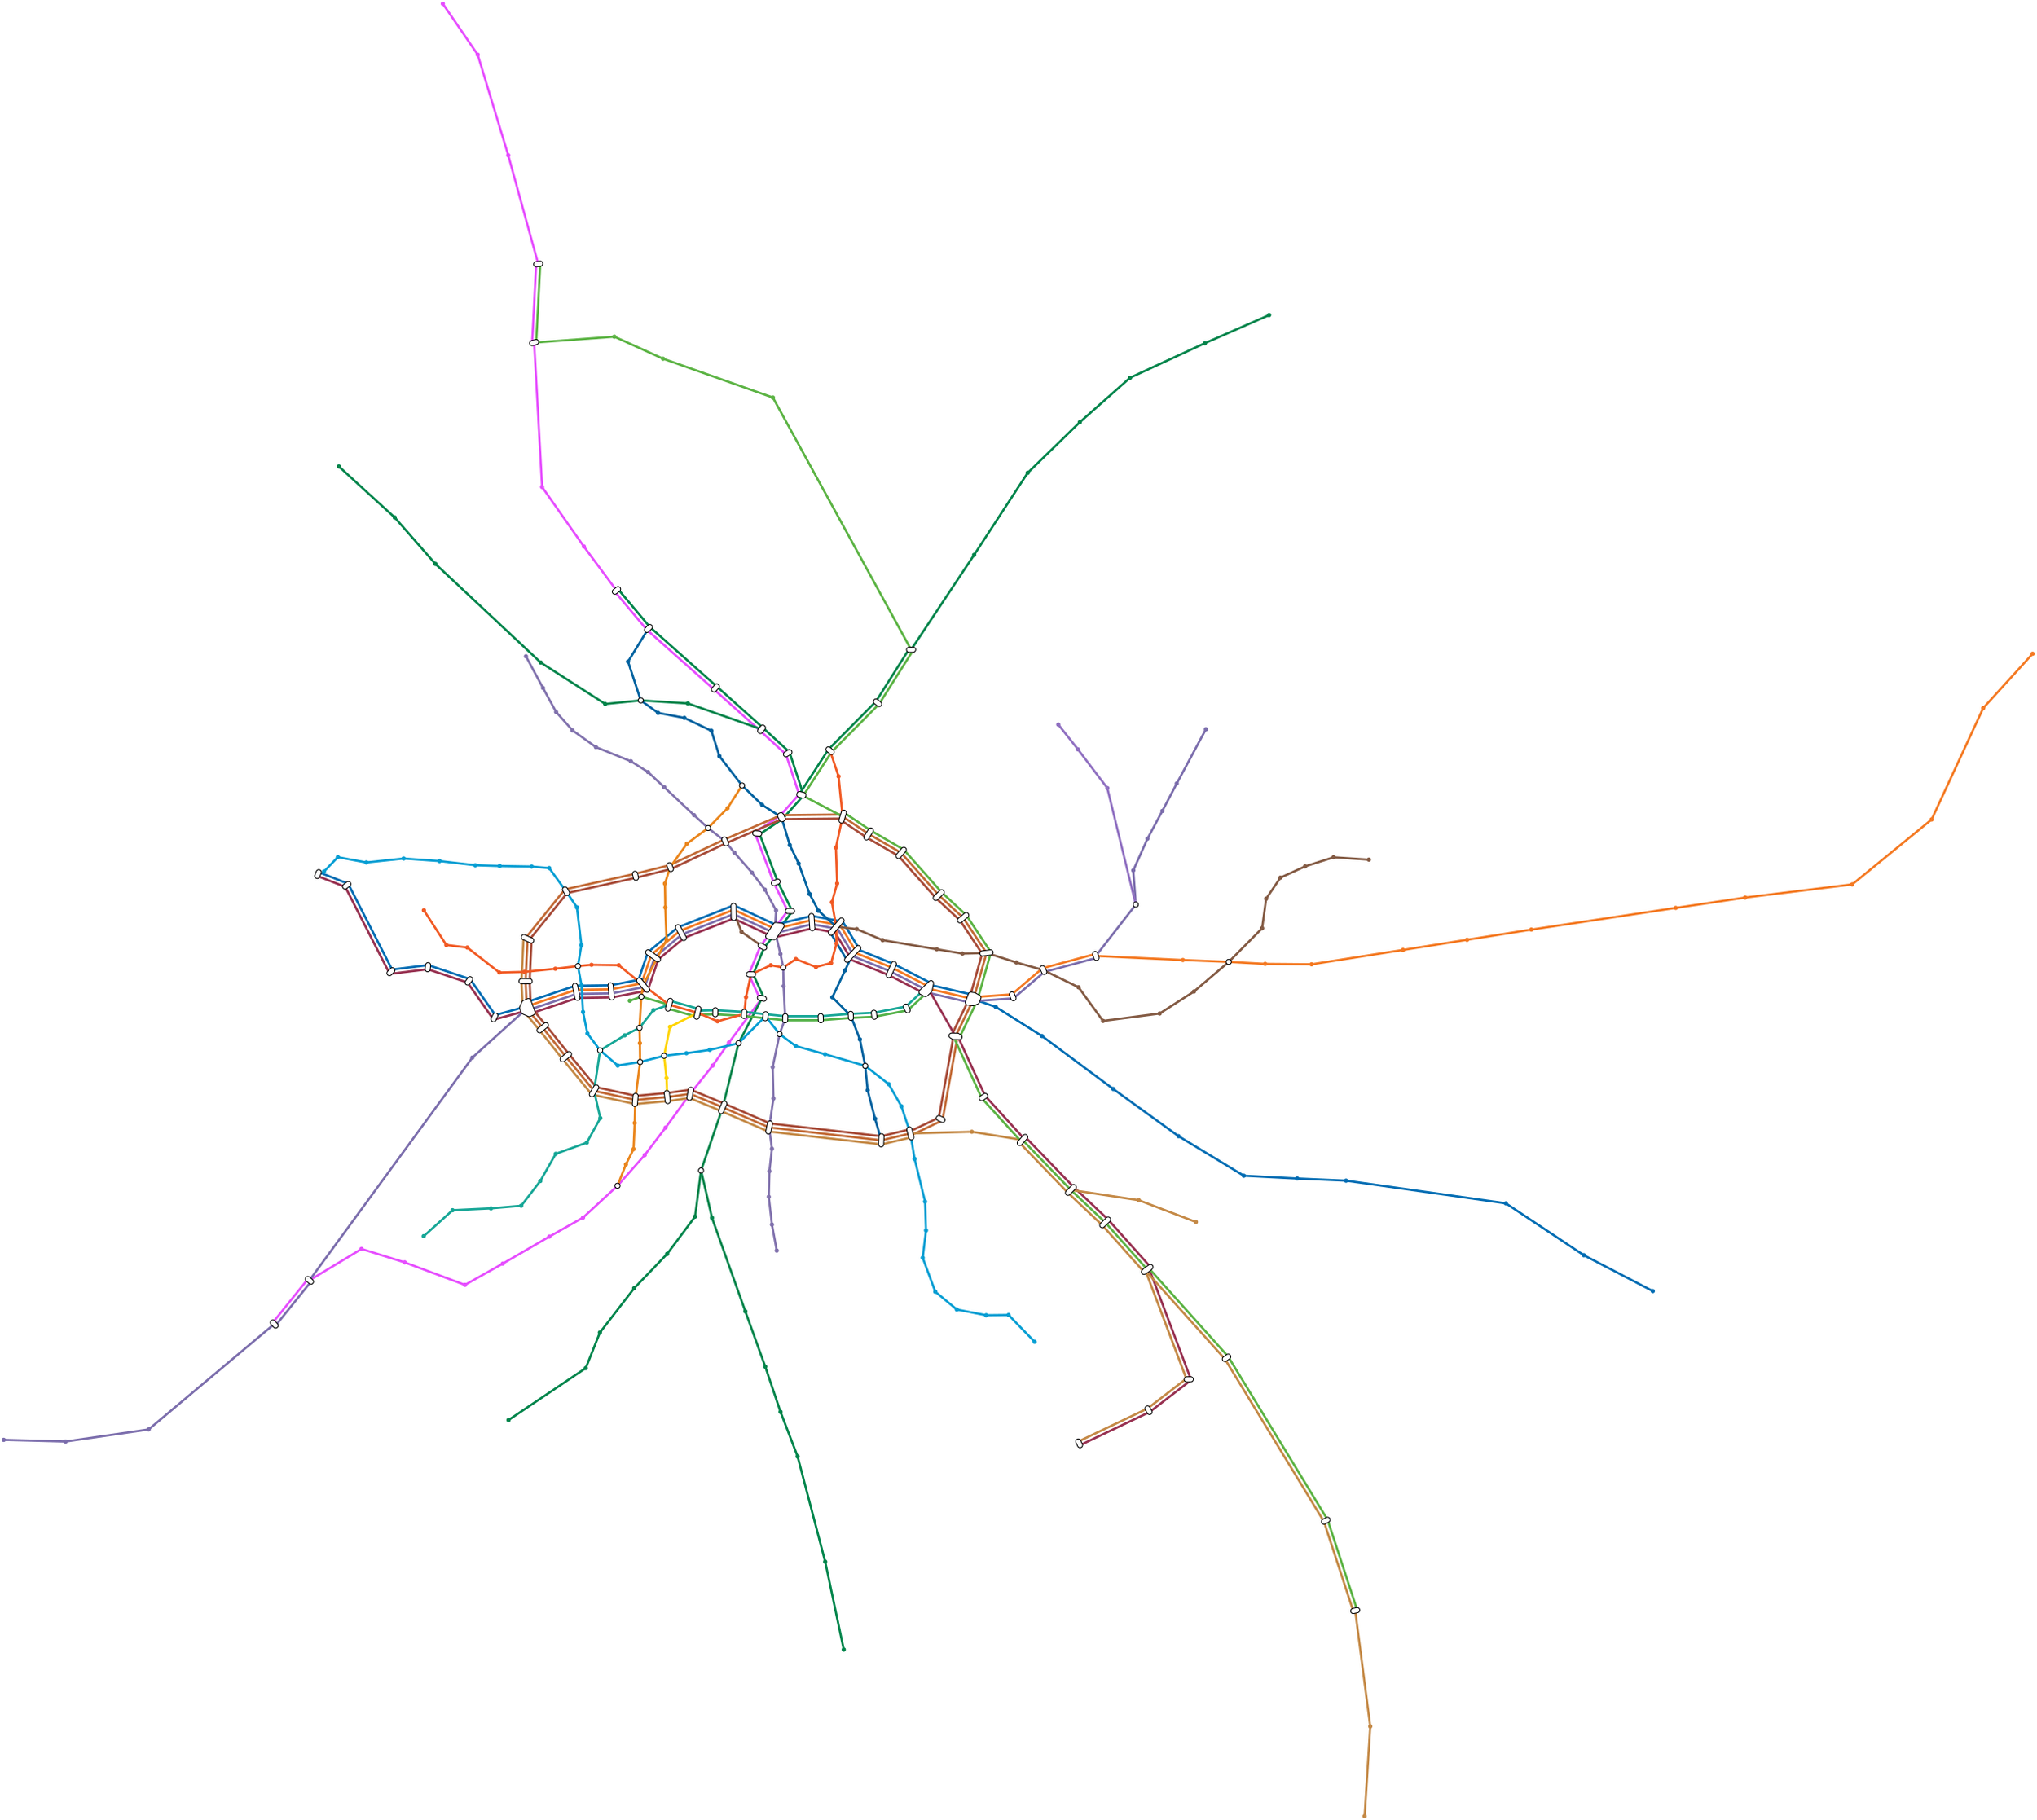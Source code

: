 <?xml version="1.0" encoding="UTF-8"?>
<ipe creator="OpenMetroMaps" version="70005">
  <ipestyle>
    <layout frame="1000 905" origin="0 0" paper="1000 905"/>
    <opacity name="0%" value="0.00"/>
    <opacity name="10%" value="0.10"/>
    <opacity name="20%" value="0.20"/>
    <opacity name="30%" value="0.30"/>
    <opacity name="40%" value="0.40"/>
    <opacity name="50%" value="0.50"/>
    <opacity name="60%" value="0.60"/>
    <opacity name="70%" value="0.70"/>
    <opacity name="80%" value="0.80"/>
    <opacity name="90%" value="0.90"/>
    <opacity name="100%" value="1.00"/>
  </ipestyle>
  <page>
    <group matrix="1 0 0 -1 0 905">
      <path cap="1" join="1" pen="1.0" stroke="0.901961 0.301961 1.000000">244.779887 50.000000 m 260.253381 72.600306 l</path>
      <path cap="1" join="1" pen="1.0" stroke="0.901961 0.301961 1.000000">260.253381 72.600306 m 273.802449 117.263628 l</path>
      <path cap="1" join="1" pen="1.0" stroke="0.901961 0.301961 1.000000">273.802449 117.263628 m 287.099063 165.464242 l</path>
      <path cap="1" join="1" pen="1.0" stroke="0.901961 0.301961 1.000000">286.200264 165.417770 m 284.396717 200.299567 l</path>
      <path cap="1" join="1" pen="1.0" stroke="0.356863 0.701961 0.262745">287.997862 165.510714 m 286.194315 200.392511 l</path>
      <path cap="1" join="1" pen="1.0" stroke="0.901961 0.301961 1.000000">285.295516 200.346039 m 288.810614 264.406609 l</path>
      <path cap="1" join="1" pen="1.0" stroke="0.901961 0.301961 1.000000">288.810614 264.406609 m 307.334948 290.804580 l</path>
      <path cap="1" join="1" pen="1.0" stroke="0.901961 0.301961 1.000000">307.334948 290.804580 m 321.802905 310.302967 l</path>
      <path cap="1" join="1" pen="1.0" stroke="0.901961 0.301961 1.000000">321.113651 310.881697 m 335.281017 327.754710 l</path>
      <path cap="1" join="1" pen="1.0" stroke="0.000000 0.517647 0.290196">322.492159 309.724237 m 336.659525 326.597250 l</path>
      <path cap="1" join="1" pen="1.0" stroke="0.901961 0.301961 1.000000">335.372542 327.848825 m 365.091491 354.249976 l</path>
      <path cap="1" join="1" pen="1.0" stroke="0.000000 0.517647 0.290196">336.568000 326.503135 m 366.286949 352.904286 l</path>
      <path cap="1" join="1" pen="1.0" stroke="0.901961 0.301961 1.000000">365.088998 354.247753 m 385.578407 372.586253 l</path>
      <path cap="1" join="1" pen="1.0" stroke="0.000000 0.517647 0.290196">366.289442 352.906509 m 386.778851 371.245009 l</path>
      <path cap="1" join="1" pen="1.0" stroke="0.901961 0.301961 1.000000">385.570725 372.579297 m 397.154718 383.189979 l</path>
      <path cap="1" join="1" pen="1.0" stroke="0.000000 0.517647 0.290196">386.786533 371.251965 m 398.370526 381.862647 l</path>
      <path cap="1" join="1" pen="1.0" stroke="0.901961 0.301961 1.000000">396.907449 382.806811 m 402.965271 401.275668 l</path>
      <path cap="1" join="1" pen="1.0" stroke="0.000000 0.517647 0.290196">398.617795 382.245815 m 404.675617 400.714672 l</path>
      <path cap="1" join="1" pen="1.0" stroke="0.901961 0.301961 1.000000">403.148295 400.396659 m 394.314551 410.317271 l</path>
      <path cap="1" join="1" pen="1.0" stroke="0.000000 0.517647 0.290196">404.492593 401.593681 m 395.658849 411.514293 l</path>
      <path cap="1" join="1" pen="1.0" stroke="0.901961 0.301961 1.000000">394.485614 410.168177 m 383.743490 417.368134 l</path>
      <path cap="1" join="1" pen="1.0" stroke="0.000000 0.517647 0.290196">395.487786 411.663387 m 384.745662 418.863344 l</path>
      <path cap="1" join="1" pen="1.0" stroke="0.901961 0.301961 1.000000">383.403202 418.435253 m 391.655019 440.164746 l</path>
      <path cap="1" join="1" pen="1.0" stroke="0.000000 0.517647 0.290196">385.085950 417.796225 m 393.337767 439.525718 l</path>
      <path cap="1" join="1" pen="1.0" stroke="0.901961 0.301961 1.000000">391.689770 440.244431 m 397.979721 452.953921 l</path>
      <path cap="1" join="1" pen="1.0" stroke="0.000000 0.517647 0.290196">393.303016 439.446033 m 399.592967 452.155523 l</path>
      <path cap="1" join="1" pen="1.0" stroke="0.901961 0.301961 1.000000">398.067340 452.013397 m 391.376244 460.900709 l</path>
      <path cap="1" join="1" pen="1.0" stroke="0.000000 0.517647 0.290196">399.505348 453.096047 m 392.814252 461.983359 l</path>
      <path cap="1" join="1" pen="1.0" stroke="0.901961 0.301961 1.000000">391.395369 460.876199 m 385.863849 467.718117 l</path>
      <path cap="1" join="1" pen="1.0" stroke="0.000000 0.517647 0.290196">392.795127 462.007869 m 387.263607 468.849787 l</path>
      <path cap="1" join="1" pen="1.0" stroke="0.901961 0.301961 1.000000">385.731524 467.941261 m 380.648217 480.285768 l</path>
      <path cap="1" join="1" pen="1.0" stroke="0.000000 0.517647 0.290196">387.395932 468.626643 m 382.312625 480.971150 l</path>
      <path cap="1" join="1" pen="1.0" stroke="0.901961 0.301961 1.000000">380.661322 481.001389 m 385.487896 491.602416 l</path>
      <path cap="1" join="1" pen="1.0" stroke="0.000000 0.517647 0.290196">382.299520 480.255529 m 387.126094 490.856556 l</path>
      <path cap="1" join="1" pen="1.0" stroke="0.901961 0.301961 1.000000">386.306995 491.229486 m 371.673232 510.932072 l</path>
      <path cap="1" join="1" pen="1.0" stroke="0.901961 0.301961 1.000000">371.673232 510.932072 m 364.496483 521.103830 l</path>
      <path cap="1" join="1" pen="1.0" stroke="0.901961 0.301961 1.000000">364.496483 521.103830 m 354.496744 533.657693 l</path>
      <path cap="1" join="1" pen="1.0" stroke="0.901961 0.301961 1.000000">354.496744 533.657693 m 343.566350 548.666253 l</path>
      <path cap="1" join="1" pen="1.0" stroke="0.901961 0.301961 1.000000">343.566350 548.666253 m 334.331461 560.811815 l</path>
      <path cap="1" join="1" pen="1.0" stroke="0.901961 0.301961 1.000000">334.331461 560.811815 m 322.268233 574.435329 l</path>
      <path cap="1" join="1" pen="1.0" stroke="0.901961 0.301961 1.000000">322.268233 574.435329 m 306.980871 588.553148 l</path>
      <path cap="1" join="1" pen="1.0" stroke="0.901961 0.301961 1.000000">306.980871 588.553148 m 292.027261 596.989608 l</path>
      <path cap="1" join="1" pen="1.0" stroke="0.901961 0.301961 1.000000">292.027261 596.989608 m 271.393440 608.960888 l</path>
      <path cap="1" join="1" pen="1.0" stroke="0.901961 0.301961 1.000000">271.393440 608.960888 m 254.572100 618.426748 l</path>
      <path cap="1" join="1" pen="1.0" stroke="0.901961 0.301961 1.000000">254.572100 618.426748 m 227.860133 608.429221 l</path>
      <path cap="1" join="1" pen="1.0" stroke="0.901961 0.301961 1.000000">227.860133 608.429221 m 208.711083 602.470094 l</path>
      <path cap="1" join="1" pen="1.0" stroke="0.901961 0.301961 1.000000">208.711083 602.470094 m 185.604071 616.407345 l</path>
      <path cap="1" join="1" pen="1.0" stroke="0.901961 0.301961 1.000000">184.903290 615.842627 m 169.286454 635.222161 l</path>
      <path cap="1" join="1" pen="1.0" stroke="0.482353 0.427451 0.674510">186.304852 616.972063 m 170.688016 636.351597 l</path>
      <path cap="1" join="1" pen="1.0" stroke="0.000000 0.517647 0.290196">611.328925 188.131266 m 582.828386 200.612399 l</path>
      <path cap="1" join="1" pen="1.0" stroke="0.000000 0.517647 0.290196">582.828386 200.612399 m 549.626430 215.952163 l</path>
      <path cap="1" join="1" pen="1.0" stroke="0.000000 0.517647 0.290196">549.626430 215.952163 m 527.344172 235.668720 l</path>
      <path cap="1" join="1" pen="1.0" stroke="0.000000 0.517647 0.290196">527.344172 235.668720 m 504.216835 258.149424 l</path>
      <path cap="1" join="1" pen="1.0" stroke="0.000000 0.517647 0.290196">504.216835 258.149424 m 480.448735 294.545030 l</path>
      <path cap="1" join="1" pen="1.0" stroke="0.000000 0.517647 0.290196">480.448735 294.545030 m 452.500172 336.595434 l</path>
      <path cap="1" join="1" pen="1.0" stroke="0.000000 0.517647 0.290196">451.739726 336.114059 m 436.826766 359.672628 l</path>
      <path cap="1" join="1" pen="1.0" stroke="0.356863 0.701961 0.262745">453.260618 337.076809 m 438.347658 360.635378 l</path>
      <path cap="1" join="1" pen="1.0" stroke="0.000000 0.517647 0.290196">436.948036 359.520399 m 415.895955 380.757617 l</path>
      <path cap="1" join="1" pen="1.0" stroke="0.356863 0.701961 0.262745">438.226388 360.787607 m 417.174307 382.024825 l</path>
      <path cap="1" join="1" pen="1.0" stroke="0.000000 0.517647 0.290196">415.780041 380.901487 m 403.065354 400.505436 l</path>
      <path cap="1" join="1" pen="1.0" stroke="0.356863 0.701961 0.262745">417.290221 381.880955 m 404.575534 401.484904 l</path>
      <path cap="1" join="1" pen="1.0" stroke="0.000000 0.517647 0.290196">386.306995 491.229486 m 375.960668 511.199120 l</path>
      <path cap="1" join="1" pen="1.0" stroke="0.000000 0.517647 0.290196">375.960668 511.199120 m 368.943307 539.644958 l</path>
      <path cap="1" join="1" pen="1.0" stroke="0.000000 0.517647 0.290196">368.943307 539.644958 m 359.327598 567.680052 l</path>
      <path cap="1" join="1" pen="1.0" stroke="0.000000 0.517647 0.290196">359.327598 567.680052 m 364.174497 588.640904 l</path>
      <path cap="1" join="1" pen="1.0" stroke="0.000000 0.517647 0.290196">364.174497 588.640904 m 378.963370 630.152631 l</path>
      <path cap="1" join="1" pen="1.0" stroke="0.000000 0.517647 0.290196">378.963370 630.152631 m 387.809951 654.684572 l</path>
      <path cap="1" join="1" pen="1.0" stroke="0.000000 0.517647 0.290196">387.809951 654.684572 m 394.581276 674.769818 l</path>
      <path cap="1" join="1" pen="1.0" stroke="0.000000 0.517647 0.290196">394.581276 674.769818 m 402.167727 694.551887 l</path>
      <path cap="1" join="1" pen="1.0" stroke="0.000000 0.517647 0.290196">402.167727 694.551887 m 414.391413 741.242753 l</path>
      <path cap="1" join="1" pen="1.0" stroke="0.000000 0.517647 0.290196">414.391413 741.242753 m 422.630393 780.221636 l</path>
      <path cap="1" join="1" pen="1.0" stroke="0.000000 0.517647 0.290196">198.648231 255.290338 m 223.457167 277.957404 l</path>
      <path cap="1" join="1" pen="1.0" stroke="0.000000 0.517647 0.290196">223.457167 277.957404 m 241.476593 298.537228 l</path>
      <path cap="1" join="1" pen="1.0" stroke="0.000000 0.517647 0.290196">241.476593 298.537228 m 288.199805 342.286348 l</path>
      <path cap="1" join="1" pen="1.0" stroke="0.000000 0.517647 0.290196">288.199805 342.286348 m 316.814803 360.675059 l</path>
      <path cap="1" join="1" pen="1.0" stroke="0.000000 0.517647 0.290196">316.814803 360.675059 m 332.585679 359.096038 l</path>
      <path cap="1" join="1" pen="1.0" stroke="0.000000 0.517647 0.290196">332.585679 359.096038 m 353.465535 360.428614 l</path>
      <path cap="1" join="1" pen="1.0" stroke="0.000000 0.517647 0.290196">353.465535 360.428614 m 386.178629 371.915631 l</path>
      <path cap="1" join="1" pen="1.0" stroke="0.000000 0.517647 0.290196">359.327598 567.680052 m 356.666136 588.112608 l</path>
      <path cap="1" join="1" pen="1.0" stroke="0.000000 0.517647 0.290196">356.666136 588.112608 m 344.269156 604.688150 l</path>
      <path cap="1" join="1" pen="1.0" stroke="0.000000 0.517647 0.290196">344.269156 604.688150 m 329.658926 619.896967 l</path>
      <path cap="1" join="1" pen="1.0" stroke="0.000000 0.517647 0.290196">329.658926 619.896967 m 314.463559 639.554509 l</path>
      <path cap="1" join="1" pen="1.0" stroke="0.000000 0.517647 0.290196">314.463559 639.554509 m 308.192863 655.321137 l</path>
      <path cap="1" join="1" pen="1.0" stroke="0.000000 0.517647 0.290196">308.192863 655.321137 m 273.928676 678.374265 l</path>
      <path cap="1" join="1" pen="1.0" stroke="0.000000 0.423529 0.701961">781.511680 621.163648 m 750.930537 605.249673 l</path>
      <path cap="1" join="1" pen="1.0" stroke="0.000000 0.423529 0.701961">750.930537 605.249673 m 716.358270 582.237924 l</path>
      <path cap="1" join="1" pen="1.0" stroke="0.000000 0.423529 0.701961">716.358270 582.237924 m 645.460467 572.167251 l</path>
      <path cap="1" join="1" pen="1.0" stroke="0.000000 0.423529 0.701961">645.460467 572.167251 m 623.789018 571.219273 l</path>
      <path cap="1" join="1" pen="1.0" stroke="0.000000 0.423529 0.701961">623.789018 571.219273 m 600.077614 569.979862 l</path>
      <path cap="1" join="1" pen="1.0" stroke="0.000000 0.423529 0.701961">600.077614 569.979862 m 571.110678 552.417059 l</path>
      <path cap="1" join="1" pen="1.0" stroke="0.000000 0.423529 0.701961">571.110678 552.417059 m 542.180112 531.499072 l</path>
      <path cap="1" join="1" pen="1.0" stroke="0.000000 0.423529 0.701961">542.180112 531.499072 m 510.567760 508.010299 l</path>
      <path cap="1" join="1" pen="1.0" stroke="0.000000 0.423529 0.701961">510.567760 508.010299 m 490.069793 495.095546 l</path>
      <path cap="1" join="1" pen="1.0" stroke="0.000000 0.423529 0.701961">490.069793 495.095546 m 480.187724 491.654762 l</path>
      <path cap="1" join="1" pen="1.0" stroke="0.000000 0.423529 0.701961">480.597562 489.902041 m 460.523205 485.208058 l</path>
      <path cap="1" join="1" pen="1.0" stroke="0.956863 0.474510 0.133333">480.187724 491.654762 m 460.113367 486.960779 l</path>
      <path cap="1" join="1" pen="1.0" stroke="0.482353 0.427451 0.674510">479.777886 493.407483 m 459.703529 488.713500 l</path>
      <path cap="1" join="1" pen="1.0" stroke="0.000000 0.423529 0.701961">461.349186 484.560206 m 444.965361 476.125786 l</path>
      <path cap="1" join="1" pen="1.0" stroke="0.956863 0.474510 0.133333">460.525307 486.160588 m 444.141482 477.726168 l</path>
      <path cap="1" join="1" pen="1.0" stroke="0.482353 0.427451 0.674510">459.701427 487.760970 m 443.317602 479.326550 l</path>
      <path cap="1" join="1" pen="1.0" stroke="0.592157 0.188235 0.313726">458.877548 489.361352 m 442.493723 480.926932 l</path>
      <path cap="1" join="1" pen="1.0" stroke="0.000000 0.423529 0.701961">444.745314 476.024718 m 427.615894 469.069451 l</path>
      <path cap="1" join="1" pen="1.0" stroke="0.956863 0.474510 0.133333">444.068133 477.692479 m 426.938713 470.737212 l</path>
      <path cap="1" join="1" pen="1.0" stroke="0.482353 0.427451 0.674510">443.390951 479.360239 m 426.261531 472.404972 l</path>
      <path cap="1" join="1" pen="1.0" stroke="0.592157 0.188235 0.313726">442.713770 481.028000 m 425.584350 474.072733 l</path>
      <path cap="1" join="1" pen="1.0" stroke="0.000000 0.423529 0.701961">429.681997 469.710435 m 422.369394 457.598303 l</path>
      <path cap="1" join="1" pen="1.0" stroke="0.956863 0.474510 0.133333">428.141059 470.640763 m 420.828456 458.528631 l</path>
      <path cap="1" join="1" pen="1.0" stroke="0.482353 0.427451 0.674510">426.600122 471.571092 m 419.287519 459.458960 l</path>
      <path cap="1" join="1" pen="1.0" stroke="0.592157 0.188235 0.313726">425.059185 472.501421 m 417.746582 460.389289 l</path>
      <path cap="1" join="1" pen="1.0" stroke="0.000000 0.380392 0.623529">423.518247 473.431749 m 416.205644 461.319617 l</path>
      <path cap="1" join="1" pen="1.0" stroke="0.000000 0.423529 0.701961">419.777243 456.803744 m 408.977354 454.811828 l</path>
      <path cap="1" join="1" pen="1.0" stroke="0.956863 0.474510 0.133333">419.450760 458.573888 m 408.650871 456.581972 l</path>
      <path cap="1" join="1" pen="1.0" stroke="0.482353 0.427451 0.674510">419.124278 460.344032 m 408.324389 458.352116 l</path>
      <path cap="1" join="1" pen="1.0" stroke="0.592157 0.188235 0.313726">418.797795 462.114176 m 407.997906 460.122260 l</path>
      <path cap="1" join="1" pen="1.0" stroke="0.000000 0.423529 0.701961">407.851347 454.843088 m 391.458965 458.818078 l</path>
      <path cap="1" join="1" pen="1.0" stroke="0.956863 0.474510 0.133333">408.275536 456.592392 m 391.883154 460.567382 l</path>
      <path cap="1" join="1" pen="1.0" stroke="0.482353 0.427451 0.674510">408.699724 458.341696 m 392.307342 462.316686 l</path>
      <path cap="1" join="1" pen="1.0" stroke="0.592157 0.188235 0.313726">409.123913 460.091000 m 392.731531 464.065990 l</path>
      <path cap="1" join="1" pen="1.0" stroke="0.000000 0.423529 0.701961">393.235694 458.994712 m 374.941350 450.469593 l</path>
      <path cap="1" join="1" pen="1.0" stroke="0.956863 0.474510 0.133333">392.475397 460.626260 m 374.181053 452.101141 l</path>
      <path cap="1" join="1" pen="1.0" stroke="0.482353 0.427451 0.674510">391.715099 462.257808 m 373.420755 453.732689 l</path>
      <path cap="1" join="1" pen="1.0" stroke="0.592157 0.188235 0.313726">390.954802 463.889356 m 372.660458 455.364237 l</path>
      <path cap="1" join="1" pen="1.0" stroke="0.000000 0.423529 0.701961">372.811963 450.404547 m 349.399011 459.620565 l</path>
      <path cap="1" join="1" pen="1.0" stroke="0.956863 0.474510 0.133333">373.471257 452.079459 m 350.058305 461.295477 l</path>
      <path cap="1" join="1" pen="1.0" stroke="0.482353 0.427451 0.674510">374.130551 453.754371 m 350.717599 462.970389 l</path>
      <path cap="1" join="1" pen="1.0" stroke="0.592157 0.188235 0.313726">374.789845 455.429283 m 351.376893 464.645301 l</path>
      <path cap="1" join="1" pen="1.0" stroke="0.000000 0.423529 0.701961">348.659136 460.059001 m 336.286759 470.372535 l</path>
      <path cap="1" join="1" pen="1.0" stroke="0.956863 0.474510 0.133333">349.811680 461.441622 m 337.439303 471.755156 l</path>
      <path cap="1" join="1" pen="1.0" stroke="0.482353 0.427451 0.674510">350.964224 462.824244 m 338.591847 473.137778 l</path>
      <path cap="1" join="1" pen="1.0" stroke="0.592157 0.188235 0.313726">352.116768 464.206865 m 339.744391 474.520399 l</path>
      <path cap="1" join="1" pen="1.0" stroke="0.000000 0.423529 0.701961">335.456783 471.584735 m 331.090188 484.550726 l</path>
      <path cap="1" join="1" pen="1.0" stroke="0.956863 0.474510 0.133333">337.162644 472.159223 m 332.796049 485.125214 l</path>
      <path cap="1" join="1" pen="1.0" stroke="0.482353 0.427451 0.674510">338.868506 472.733711 m 334.501911 485.699702 l</path>
      <path cap="1" join="1" pen="1.0" stroke="0.592157 0.188235 0.313726">340.574367 473.308199 m 336.207772 486.274190 l</path>
      <path cap="1" join="1" pen="1.0" stroke="0.000000 0.423529 0.701961">333.129512 482.762901 m 318.939682 485.544936 l</path>
      <path cap="1" join="1" pen="1.0" stroke="0.956863 0.474510 0.133333">333.475824 484.529272 m 319.285994 487.311307 l</path>
      <path cap="1" join="1" pen="1.0" stroke="0.482353 0.427451 0.674510">333.822136 486.295644 m 319.632306 489.077679 l</path>
      <path cap="1" join="1" pen="1.0" stroke="0.592157 0.188235 0.313726">334.168448 488.062015 m 319.978618 490.844050 l</path>
      <path cap="1" join="1" pen="1.0" stroke="0.000000 0.423529 0.701961">319.423314 485.494731 m 303.932705 485.700348 l</path>
      <path cap="1" join="1" pen="1.0" stroke="0.956863 0.474510 0.133333">319.447205 487.294572 m 303.956596 487.500189 l</path>
      <path cap="1" join="1" pen="1.0" stroke="0.482353 0.427451 0.674510">319.471095 489.094414 m 303.980486 489.300031 l</path>
      <path cap="1" join="1" pen="1.0" stroke="0.592157 0.188235 0.313726">319.494986 490.894255 m 304.004377 491.099872 l</path>
      <path cap="1" join="1" pen="1.0" stroke="0.000000 0.423529 0.701961">303.109837 485.840300 m 281.149564 493.207005 l</path>
      <path cap="1" join="1" pen="1.0" stroke="0.956863 0.474510 0.133333">303.682306 487.546840 m 281.722033 494.913545 l</path>
      <path cap="1" join="1" pen="1.0" stroke="0.482353 0.427451 0.674510">304.254776 489.253380 m 282.294503 496.620085 l</path>
      <path cap="1" join="1" pen="1.0" stroke="0.592157 0.188235 0.313726">304.827245 490.959920 m 282.866972 498.326625 l</path>
      <path cap="1" join="1" pen="1.0" stroke="0.000000 0.423529 0.701961">281.768455 494.899353 m 267.428864 498.863587 l</path>
      <path cap="1" join="1" pen="1.0" stroke="0.592157 0.188235 0.313726">282.248081 496.634277 m 267.908490 500.598511 l</path>
      <path cap="1" join="1" pen="1.0" stroke="0.000000 0.423529 0.701961">268.405785 499.214647 m 257.049642 483.004988 l</path>
      <path cap="1" join="1" pen="1.0" stroke="0.592157 0.188235 0.313726">266.931569 500.247451 m 255.575426 484.037792 l</path>
      <path cap="1" join="1" pen="1.0" stroke="0.000000 0.423529 0.701961">256.597955 482.667847 m 238.438396 476.595379 l</path>
      <path cap="1" join="1" pen="1.0" stroke="0.592157 0.188235 0.313726">256.027113 484.374933 m 237.867554 478.302465 l</path>
      <path cap="1" join="1" pen="1.0" stroke="0.000000 0.423529 0.701961">238.043268 476.555634 m 221.642327 478.569883 l</path>
      <path cap="1" join="1" pen="1.0" stroke="0.592157 0.188235 0.313726">238.262682 478.342210 m 221.861741 480.356459 l</path>
      <path cap="1" join="1" pen="1.0" stroke="0.000000 0.423529 0.701961">222.553275 479.053277 m 202.938897 440.712008 l</path>
      <path cap="1" join="1" pen="1.0" stroke="0.592157 0.188235 0.313726">220.950793 479.873065 m 201.336415 441.531796 l</path>
      <path cap="1" join="1" pen="1.0" stroke="0.000000 0.423529 0.701961">202.465267 440.283647 m 189.749511 435.314010 l</path>
      <path cap="1" join="1" pen="1.0" stroke="0.592157 0.188235 0.313726">201.810045 441.960157 m 189.094289 436.990520 l</path>
      <path cap="1" join="1" pen="1.0" stroke="0.654902 0.294118 0.219608">394.996322 411.815731 m 422.143665 411.525467 l</path>
      <path cap="1" join="1" pen="1.0" stroke="0.760784 0.415686 0.211765">394.977078 410.015833 m 422.124421 409.725569 l</path>
      <path cap="1" join="1" pen="1.0" stroke="0.654902 0.294118 0.219608">421.131092 412.120205 m 432.642344 419.844374 l</path>
      <path cap="1" join="1" pen="1.0" stroke="0.760784 0.415686 0.211765">422.134043 410.625518 m 433.645295 418.349687 l</path>
      <path cap="1" join="1" pen="1.0" stroke="0.356863 0.701961 0.262745">423.136994 409.130831 m 434.648246 416.855000 l</path>
      <path cap="1" join="1" pen="1.0" stroke="0.654902 0.294118 0.219608">432.742193 419.906738 m 447.180198 428.280898 l</path>
      <path cap="1" join="1" pen="1.0" stroke="0.760784 0.415686 0.211765">433.645295 418.349687 m 448.083300 426.723847 l</path>
      <path cap="1" join="1" pen="1.0" stroke="0.356863 0.701961 0.262745">434.548397 416.792636 m 448.986402 425.166796 l</path>
      <path cap="1" join="1" pen="1.0" stroke="0.654902 0.294118 0.219608">446.737394 427.919061 m 463.392928 446.674518 l</path>
      <path cap="1" join="1" pen="1.0" stroke="0.760784 0.415686 0.211765">448.083300 426.723847 m 464.738834 445.479304 l</path>
      <path cap="1" join="1" pen="1.0" stroke="0.356863 0.701961 0.262745">449.429206 425.528633 m 466.084740 444.284090 l</path>
      <path cap="1" join="1" pen="1.0" stroke="0.654902 0.294118 0.219608">463.515727 446.799913 m 474.351986 456.836124 l</path>
      <path cap="1" join="1" pen="1.0" stroke="0.760784 0.415686 0.211765">464.738834 445.479304 m 475.575093 455.515515 l</path>
      <path cap="1" join="1" pen="1.0" stroke="0.356863 0.701961 0.262745">465.961941 444.158695 m 476.798200 454.194906 l</path>
      <path cap="1" join="1" pen="1.0" stroke="0.654902 0.294118 0.219608">474.076294 456.512311 m 484.464341 472.131954 l</path>
      <path cap="1" join="1" pen="1.0" stroke="0.760784 0.415686 0.211765">475.575093 455.515515 m 485.963140 471.135158 l</path>
      <path cap="1" join="1" pen="1.0" stroke="0.356863 0.701961 0.262745">477.073892 454.518719 m 487.461939 470.138362 l</path>
      <path cap="1" join="1" pen="1.0" stroke="0.654902 0.294118 0.219608">484.230463 470.647481 m 478.455047 491.167085 l</path>
      <path cap="1" join="1" pen="1.0" stroke="0.760784 0.415686 0.211765">485.963140 471.135158 m 480.187724 491.654762 l</path>
      <path cap="1" join="1" pen="1.0" stroke="0.356863 0.701961 0.262745">487.695817 471.622835 m 481.920401 492.142439 l</path>
      <path cap="1" join="1" pen="1.0" stroke="0.654902 0.294118 0.219608">478.566853 490.871962 m 470.606000 507.355757 l</path>
      <path cap="1" join="1" pen="1.0" stroke="0.760784 0.415686 0.211765">480.187724 491.654762 m 472.226871 508.138557 l</path>
      <path cap="1" join="1" pen="1.0" stroke="0.356863 0.701961 0.262745">481.808595 492.437562 m 473.847742 508.921357 l</path>
      <path cap="1" join="1" pen="1.0" stroke="0.654902 0.294118 0.219608">471.341123 507.979023 m 464.737744 544.641582 l</path>
      <path cap="1" join="1" pen="1.0" stroke="0.760784 0.415686 0.211765">473.112619 508.298091 m 466.509240 544.960650 l</path>
      <path cap="1" join="1" pen="1.0" stroke="0.654902 0.294118 0.219608">465.236728 543.988458 m 451.776447 550.394540 l</path>
      <path cap="1" join="1" pen="1.0" stroke="0.760784 0.415686 0.211765">466.010256 545.613774 m 452.549975 552.019856 l</path>
      <path cap="1" join="1" pen="1.0" stroke="0.654902 0.294118 0.219608">451.747959 549.455751 m 438.868535 552.509341 l</path>
      <path cap="1" join="1" pen="1.0" stroke="0.760784 0.415686 0.211765">452.163211 551.207198 m 439.283787 554.260788 l</path>
      <path cap="1" join="1" pen="1.0" stroke="0.768627 0.537255 0.274510">452.578463 552.958645 m 439.699039 556.012235 l</path>
      <path cap="1" join="1" pen="1.0" stroke="0.654902 0.294118 0.219608">439.488217 552.472435 m 389.748397 546.786586 l</path>
      <path cap="1" join="1" pen="1.0" stroke="0.760784 0.415686 0.211765">439.283787 554.260788 m 389.543967 548.574939 l</path>
      <path cap="1" join="1" pen="1.0" stroke="0.768627 0.537255 0.274510">439.079357 556.049141 m 389.339537 550.363292 l</path>
      <path cap="1" join="1" pen="1.0" stroke="0.654902 0.294118 0.219608">390.259865 546.923428 m 369.659205 537.993447 l</path>
      <path cap="1" join="1" pen="1.0" stroke="0.760784 0.415686 0.211765">389.543967 548.574939 m 368.943307 539.644958 l</path>
      <path cap="1" join="1" pen="1.0" stroke="0.768627 0.537255 0.274510">388.828069 550.226450 m 368.227409 541.296469 l</path>
      <path cap="1" join="1" pen="1.0" stroke="0.654902 0.294118 0.219608">369.632462 537.982109 m 355.185899 531.994844 l</path>
      <path cap="1" join="1" pen="1.0" stroke="0.760784 0.415686 0.211765">368.943307 539.644958 m 354.496744 533.657693 l</path>
      <path cap="1" join="1" pen="1.0" stroke="0.768627 0.537255 0.274510">368.254152 541.307807 m 353.807589 535.320542 l</path>
      <path cap="1" join="1" pen="1.0" stroke="0.654902 0.294118 0.219608">354.245878 531.875260 m 344.087821 533.304939 l</path>
      <path cap="1" join="1" pen="1.0" stroke="0.760784 0.415686 0.211765">354.496744 533.657693 m 344.338687 535.087372 l</path>
      <path cap="1" join="1" pen="1.0" stroke="0.768627 0.537255 0.274510">354.747610 535.440126 m 344.589553 536.869805 l</path>
      <path cap="1" join="1" pen="1.0" stroke="0.654902 0.294118 0.219608">344.177880 533.294569 m 329.981632 534.567910 l</path>
      <path cap="1" join="1" pen="1.0" stroke="0.760784 0.415686 0.211765">344.338687 535.087372 m 330.142439 536.360713 l</path>
      <path cap="1" join="1" pen="1.0" stroke="0.768627 0.537255 0.274510">344.499494 536.880175 m 330.303246 538.153516 l</path>
      <path cap="1" join="1" pen="1.0" stroke="0.654902 0.294118 0.219608">330.529590 534.602841 m 312.251292 530.577256 l</path>
      <path cap="1" join="1" pen="1.0" stroke="0.760784 0.415686 0.211765">330.142439 536.360713 m 311.864141 532.335128 l</path>
      <path cap="1" join="1" pen="1.0" stroke="0.768627 0.537255 0.274510">329.755288 538.118585 m 311.476990 534.093000 l</path>
      <path cap="1" join="1" pen="1.0" stroke="0.654902 0.294118 0.219608">313.251951 531.188837 m 300.735162 516.034807 l</path>
      <path cap="1" join="1" pen="1.0" stroke="0.760784 0.415686 0.211765">311.864141 532.335128 m 299.347352 517.181098 l</path>
      <path cap="1" join="1" pen="1.0" stroke="0.768627 0.537255 0.274510">310.476331 533.481419 m 297.959542 518.327389 l</path>
      <path cap="1" join="1" pen="1.0" stroke="0.654902 0.294118 0.219608">300.754284 516.058360 m 290.499952 503.208394 l</path>
      <path cap="1" join="1" pen="1.0" stroke="0.760784 0.415686 0.211765">299.347352 517.181098 m 289.093020 504.331132 l</path>
      <path cap="1" join="1" pen="1.0" stroke="0.768627 0.537255 0.274510">297.940420 518.303836 m 287.686088 505.453870 l</path>
      <path cap="1" join="1" pen="1.0" stroke="0.654902 0.294118 0.219608">290.479965 503.183795 m 283.395213 494.619478 l</path>
      <path cap="1" join="1" pen="1.0" stroke="0.760784 0.415686 0.211765">289.093020 504.331132 m 282.008268 495.766815 l</path>
      <path cap="1" join="1" pen="1.0" stroke="0.768627 0.537255 0.274510">287.706075 505.478469 m 280.621323 496.914152 l</path>
      <path cap="1" join="1" pen="1.0" stroke="0.654902 0.294118 0.219608">283.806658 495.690694 m 283.295332 483.610476 l</path>
      <path cap="1" join="1" pen="1.0" stroke="0.760784 0.415686 0.211765">282.008268 495.766815 m 281.496942 483.686597 l</path>
      <path cap="1" join="1" pen="1.0" stroke="0.768627 0.537255 0.274510">280.209878 495.842936 m 279.698552 483.762718 l</path>
      <path cap="1" join="1" pen="1.0" stroke="0.654902 0.294118 0.219608">283.295075 483.768565 m 284.152990 464.948552 l</path>
      <path cap="1" join="1" pen="1.0" stroke="0.760784 0.415686 0.211765">281.496942 483.686597 m 282.354857 464.866584 l</path>
      <path cap="1" join="1" pen="1.0" stroke="0.768627 0.537255 0.274510">279.698809 483.604629 m 280.556724 464.784616 l</path>
      <path cap="1" join="1" pen="1.0" stroke="0.654902 0.294118 0.219608">283.054533 465.432670 m 300.131536 444.325670 l</path>
      <path cap="1" join="1" pen="1.0" stroke="0.760784 0.415686 0.211765">281.655181 464.300498 m 298.732184 443.193498 l</path>
      <path cap="1" join="1" pen="1.0" stroke="0.654902 0.294118 0.219608">299.627394 444.638086 m 330.432108 437.781684 l</path>
      <path cap="1" join="1" pen="1.0" stroke="0.760784 0.415686 0.211765">299.236326 442.881082 m 330.041040 436.024680 l</path>
      <path cap="1" join="1" pen="1.0" stroke="0.654902 0.294118 0.219608">330.454303 437.776448 m 345.837941 433.940889 l</path>
      <path cap="1" join="1" pen="1.0" stroke="0.760784 0.415686 0.211765">330.018845 436.029916 m 345.402483 432.194357 l</path>
      <path cap="1" join="1" pen="1.0" stroke="0.654902 0.294118 0.219608">346.002102 433.882583 m 370.424869 422.438083 l</path>
      <path cap="1" join="1" pen="1.0" stroke="0.760784 0.415686 0.211765">345.238322 432.252663 m 369.661089 420.808163 l</path>
      <path cap="1" join="1" pen="1.0" stroke="0.654902 0.294118 0.219608">370.397987 422.450147 m 395.341708 411.742806 l</path>
      <path cap="1" join="1" pen="1.0" stroke="0.760784 0.415686 0.211765">369.687971 420.796099 m 394.631692 410.088758 l</path>
      <path cap="1" join="1" pen="1.0" stroke="0.768627 0.537255 0.274510">556.415889 611.882843 m 574.835390 660.638609 l</path>
      <path cap="1" join="1" pen="1.0" stroke="0.592157 0.188235 0.313726">558.099731 611.246703 m 576.519232 660.002469 l</path>
      <path cap="1" join="1" pen="1.0" stroke="0.768627 0.537255 0.274510">575.128375 659.607328 m 557.302568 673.327282 l</path>
      <path cap="1" join="1" pen="1.0" stroke="0.592157 0.188235 0.313726">576.226247 661.033750 m 558.400440 674.753704 l</path>
      <path cap="1" join="1" pen="1.0" stroke="0.768627 0.537255 0.274510">557.464244 673.228071 m 526.678784 687.902659 l</path>
      <path cap="1" join="1" pen="1.0" stroke="0.592157 0.188235 0.313726">558.238764 674.852915 m 527.453304 689.527503 l</path>
      <path cap="1" join="1" pen="1.0" stroke="0.768627 0.537255 0.274510">452.163211 551.207198 m 479.449617 550.478463 l</path>
      <path cap="1" join="1" pen="1.0" stroke="0.768627 0.537255 0.274510">479.449617 550.478463 m 501.930844 554.115047 l</path>
      <path cap="1" join="1" pen="1.0" stroke="0.768627 0.537255 0.274510">500.636383 555.365795 m 522.065005 577.543324 l</path>
      <path cap="1" join="1" pen="1.0" stroke="0.356863 0.701961 0.262745">501.930844 554.115047 m 523.359466 576.292576 l</path>
      <path cap="1" join="1" pen="1.0" stroke="0.592157 0.188235 0.313726">503.225305 552.864299 m 524.653927 575.041828 l</path>
      <path cap="1" join="1" pen="1.0" stroke="0.768627 0.537255 0.274510">522.124304 577.601917 m 537.381714 591.994945 l</path>
      <path cap="1" join="1" pen="1.0" stroke="0.356863 0.701961 0.262745">523.359466 576.292576 m 538.616876 590.685604 l</path>
      <path cap="1" join="1" pen="1.0" stroke="0.592157 0.188235 0.313726">524.594628 574.983235 m 539.852038 589.376263 l</path>
      <path cap="1" join="1" pen="1.0" stroke="0.768627 0.537255 0.274510">537.274151 591.884390 m 555.915085 612.763559 l</path>
      <path cap="1" join="1" pen="1.0" stroke="0.356863 0.701961 0.262745">538.616876 590.685604 m 557.257810 611.564773 l</path>
      <path cap="1" join="1" pen="1.0" stroke="0.592157 0.188235 0.313726">539.959601 589.486818 m 558.600535 610.365987 l</path>
      <path cap="1" join="1" pen="1.0" stroke="0.768627 0.537255 0.274510">556.587967 612.165864 m 591.777461 651.380226 l</path>
      <path cap="1" join="1" pen="1.0" stroke="0.356863 0.701961 0.262745">557.927653 610.963682 m 593.117147 650.178044 l</path>
      <path cap="1" join="1" pen="1.0" stroke="0.768627 0.537255 0.274510">591.678664 651.247315 m 635.694415 723.510680 l</path>
      <path cap="1" join="1" pen="1.0" stroke="0.356863 0.701961 0.262745">593.215944 650.310955 m 637.231695 722.574320 l</path>
      <path cap="1" join="1" pen="1.0" stroke="0.768627 0.537255 0.274510">635.607782 723.322692 m 648.669058 763.191588 l</path>
      <path cap="1" join="1" pen="1.0" stroke="0.356863 0.701961 0.262745">637.318328 722.762308 m 650.379604 762.631204 l</path>
      <path cap="1" join="1" pen="1.0" stroke="0.768627 0.537255 0.274510">649.524331 762.911396 m 656.187615 814.310755 l</path>
      <path cap="1" join="1" pen="1.0" stroke="0.768627 0.537255 0.274510">656.187615 814.310755 m 653.698377 854.137943 l</path>
      <path cap="1" join="1" pen="1.0" stroke="0.768627 0.537255 0.274510">523.359466 576.292576 m 553.484909 580.838956 l</path>
      <path cap="1" join="1" pen="1.0" stroke="0.768627 0.537255 0.274510">553.484909 580.838956 m 578.842611 590.504830 l</path>
      <path cap="1" join="1" pen="1.0" stroke="0.956863 0.474510 0.133333">950.000000 338.395020 m 928.099631 362.489926 l</path>
      <path cap="1" join="1" pen="1.0" stroke="0.956863 0.474510 0.133333">928.099631 362.489926 m 905.212981 411.927299 l</path>
      <path cap="1" join="1" pen="1.0" stroke="0.956863 0.474510 0.133333">905.212981 411.927299 m 869.979628 440.735034 l</path>
      <path cap="1" join="1" pen="1.0" stroke="0.956863 0.474510 0.133333">869.979628 440.735034 m 822.493706 446.567736 l</path>
      <path cap="1" join="1" pen="1.0" stroke="0.956863 0.474510 0.133333">822.493706 446.567736 m 791.688992 451.155163 l</path>
      <path cap="1" join="1" pen="1.0" stroke="0.956863 0.474510 0.133333">791.688992 451.155163 m 727.630975 460.772225 l</path>
      <path cap="1" join="1" pen="1.0" stroke="0.956863 0.474510 0.133333">727.630975 460.772225 m 699.127228 465.297280 l</path>
      <path cap="1" join="1" pen="1.0" stroke="0.956863 0.474510 0.133333">699.127228 465.297280 m 670.717615 469.799218 l</path>
      <path cap="1" join="1" pen="1.0" stroke="0.956863 0.474510 0.133333">670.717615 469.799218 m 630.148501 476.181641 l</path>
      <path cap="1" join="1" pen="1.0" stroke="0.956863 0.474510 0.133333">630.148501 476.181641 m 609.566027 475.998841 l</path>
      <path cap="1" join="1" pen="1.0" stroke="0.956863 0.474510 0.133333">609.566027 475.998841 m 593.421819 475.111202 l</path>
      <path cap="1" join="1" pen="1.0" stroke="0.956863 0.474510 0.133333">593.421819 475.111202 m 573.072544 474.279801 l</path>
      <path cap="1" join="1" pen="1.0" stroke="0.956863 0.474510 0.133333">573.072544 474.279801 m 534.448179 472.474591 l</path>
      <path cap="1" join="1" pen="1.0" stroke="0.956863 0.474510 0.133333">534.213709 471.605670 m 510.946239 477.884172 l</path>
      <path cap="1" join="1" pen="1.0" stroke="0.482353 0.427451 0.674510">534.682649 473.343512 m 511.415179 479.622014 l</path>
      <path cap="1" join="1" pen="1.0" stroke="0.956863 0.474510 0.133333">510.595467 478.069359 m 496.984355 489.719796 l</path>
      <path cap="1" join="1" pen="1.0" stroke="0.482353 0.427451 0.674510">511.765951 479.436827 m 498.154839 491.087264 l</path>
      <path cap="1" join="1" pen="1.0" stroke="0.956863 0.474510 0.133333">497.504978 489.505853 m 480.123105 490.757085 l</path>
      <path cap="1" join="1" pen="1.0" stroke="0.482353 0.427451 0.674510">497.634216 491.301207 m 480.252343 492.552439 l</path>
      <path cap="1" join="1" pen="1.0" stroke="0.482353 0.427451 0.674510">50.000000 687.172548 m 77.443655 687.908761 l</path>
      <path cap="1" join="1" pen="1.0" stroke="0.482353 0.427451 0.674510">77.443655 687.908761 m 114.276240 682.550025 l</path>
      <path cap="1" join="1" pen="1.0" stroke="0.482353 0.427451 0.674510">114.276240 682.550025 m 169.987235 635.786879 l</path>
      <path cap="1" join="1" pen="1.0" stroke="0.482353 0.427451 0.674510">185.604071 616.407345 m 257.875394 517.572853 l</path>
      <path cap="1" join="1" pen="1.0" stroke="0.482353 0.427451 0.674510">257.875394 517.572853 m 282.008268 495.766815 l</path>
      <path cap="1" join="1" pen="1.0" stroke="0.482353 0.427451 0.674510">534.448179 472.474591 m 552.186269 449.685247 l</path>
      <path cap="1" join="1" pen="1.0" stroke="0.482353 0.427451 0.674510">552.186269 449.685247 m 551.073761 434.514993 l</path>
      <path cap="1" join="1" pen="1.0" stroke="0.482353 0.427451 0.674510">551.073761 434.514993 m 557.396873 420.397140 l</path>
      <path cap="1" join="1" pen="1.0" stroke="0.482353 0.427451 0.674510">557.396873 420.397140 m 563.951045 408.162627 l</path>
      <path cap="1" join="1" pen="1.0" stroke="0.482353 0.427451 0.674510">563.951045 408.162627 m 570.346898 395.971924 l</path>
      <path cap="1" join="1" pen="1.0" stroke="0.482353 0.427451 0.674510">570.346898 395.971924 m 583.275529 371.903311 l</path>
      <path cap="1" join="1" pen="1.0" stroke="0.564706 0.439216 0.756863">552.186269 449.685247 m 539.556090 397.993578 l</path>
      <path cap="1" join="1" pen="1.0" stroke="0.564706 0.439216 0.756863">539.556090 397.993578 m 526.512999 380.805190 l</path>
      <path cap="1" join="1" pen="1.0" stroke="0.564706 0.439216 0.756863">526.512999 380.805190 m 517.809761 369.812329 l</path>
      <path cap="1" join="1" pen="1.0" stroke="0.356863 0.701961 0.262745">285.295516 200.346039 m 320.874389 197.719426 l</path>
      <path cap="1" join="1" pen="1.0" stroke="0.356863 0.701961 0.262745">320.874389 197.719426 m 342.472027 207.509233 l</path>
      <path cap="1" join="1" pen="1.0" stroke="0.356863 0.701961 0.262745">342.472027 207.509233 m 391.194544 224.727456 l</path>
      <path cap="1" join="1" pen="1.0" stroke="0.356863 0.701961 0.262745">391.194544 224.727456 m 452.500172 336.595434 l</path>
      <path cap="1" join="1" pen="1.0" stroke="0.356863 0.701961 0.262745">403.820444 400.995170 m 422.134043 410.625518 l</path>
      <path cap="1" join="1" pen="1.0" stroke="0.356863 0.701961 0.262745">471.408986 508.514143 m 483.780293 535.454176 l</path>
      <path cap="1" join="1" pen="1.0" stroke="0.592157 0.188235 0.313726">473.044756 507.762971 m 485.416063 534.703004 l</path>
      <path cap="1" join="1" pen="1.0" stroke="0.356863 0.701961 0.262745">483.932698 535.684508 m 501.265364 554.720965 l</path>
      <path cap="1" join="1" pen="1.0" stroke="0.592157 0.188235 0.313726">485.263658 534.472672 m 502.596324 553.509129 l</path>
      <path cap="1" join="1" pen="1.0" stroke="0.592157 0.188235 0.313726">460.113367 486.960779 m 472.226871 508.138557 l</path>
      <path cap="1" join="1" pen="1.0" stroke="0.325490 0.694118 0.278431">327.710967 492.333090 m 332.831714 490.542361 l</path>
      <path cap="1" join="1" pen="1.0" stroke="0.325490 0.694118 0.278431">332.831714 490.542361 m 345.151674 494.118506 l</path>
      <path cap="1" join="1" pen="1.0" stroke="0.325490 0.694118 0.278431">344.661793 495.850562 m 357.286624 499.421269 l</path>
      <path cap="1" join="1" pen="1.0" stroke="0.945098 0.349020 0.137255">345.151674 494.118506 m 357.776505 497.689213 l</path>
      <path cap="1" join="1" pen="1.0" stroke="0.086275 0.650980 0.588235">345.641555 492.386450 m 358.266386 495.957157 l</path>
      <path cap="1" join="1" pen="1.0" stroke="0.325490 0.694118 0.278431">357.804004 498.588793 m 365.679279 498.348056 l</path>
      <path cap="1" join="1" pen="1.0" stroke="0.086275 0.650980 0.588235">357.749006 496.789633 m 365.624281 496.548896 l</path>
      <path cap="1" join="1" pen="1.0" stroke="0.325490 0.694118 0.278431">365.599383 498.346949 m 378.375044 499.092000 l</path>
      <path cap="1" join="1" pen="1.0" stroke="0.086275 0.650980 0.588235">365.704177 496.550003 m 378.479838 497.295054 l</path>
      <path cap="1" join="1" pen="1.0" stroke="0.325490 0.694118 0.278431">378.330934 499.088338 m 387.796882 500.109256 l</path>
      <path cap="1" join="1" pen="1.0" stroke="0.086275 0.650980 0.588235">378.523948 497.298716 m 387.989896 498.319634 l</path>
      <path cap="1" join="1" pen="1.0" stroke="0.325490 0.694118 0.278431">387.801086 500.109699 m 396.578135 501.014632 l</path>
      <path cap="1" join="1" pen="1.0" stroke="0.086275 0.650980 0.588235">387.985692 498.319191 m 396.762741 499.224124 l</path>
      <path cap="1" join="1" pen="1.0" stroke="0.325490 0.694118 0.278431">396.671542 501.019377 m 412.427442 501.000048 l</path>
      <path cap="1" join="1" pen="1.0" stroke="0.086275 0.650980 0.588235">396.669334 499.219379 m 412.425234 499.200050 l</path>
      <path cap="1" join="1" pen="1.0" stroke="0.325490 0.694118 0.278431">412.496701 500.997294 m 425.828616 499.951788 l</path>
      <path cap="1" join="1" pen="1.0" stroke="0.086275 0.650980 0.588235">412.355975 499.202804 m 425.687890 498.157298 l</path>
      <path cap="1" join="1" pen="1.0" stroke="0.325490 0.694118 0.278431">425.800908 499.953532 m 436.133329 499.463281 l</path>
      <path cap="1" join="1" pen="1.0" stroke="0.086275 0.650980 0.588235">425.715598 498.155554 m 436.048019 497.665303 l</path>
      <path cap="1" join="1" pen="1.0" stroke="0.325490 0.694118 0.278431">436.262313 499.447774 m 450.761292 496.630967 l</path>
      <path cap="1" join="1" pen="1.0" stroke="0.086275 0.650980 0.588235">435.919035 497.680810 m 450.418014 494.864003 l</path>
      <path cap="1" join="1" pen="1.0" stroke="0.325490 0.694118 0.278431">451.199940 496.408961 m 460.723654 487.622255 l</path>
      <path cap="1" join="1" pen="1.0" stroke="0.086275 0.650980 0.588235">449.979366 495.086009 m 459.503080 486.299303 l</path>
      <path cap="1" join="1" pen="1.0" stroke="0.945098 0.349020 0.137255">416.535131 381.391221 m 420.321938 392.811773 l</path>
      <path cap="1" join="1" pen="1.0" stroke="0.945098 0.349020 0.137255">420.321938 392.811773 m 422.134043 410.625518 l</path>
      <path cap="1" join="1" pen="1.0" stroke="0.945098 0.349020 0.137255">422.134043 410.625518 m 419.142037 424.381073 l</path>
      <path cap="1" join="1" pen="1.0" stroke="0.945098 0.349020 0.137255">419.142037 424.381073 m 419.692943 440.312995 l</path>
      <path cap="1" join="1" pen="1.0" stroke="0.945098 0.349020 0.137255">419.692943 440.312995 m 417.356675 448.658399 l</path>
      <path cap="1" join="1" pen="1.0" stroke="0.945098 0.349020 0.137255">417.356675 448.658399 m 419.287519 459.458960 l</path>
      <path cap="1" join="1" pen="1.0" stroke="0.945098 0.349020 0.137255">419.287519 459.458960 m 419.411607 466.986636 l</path>
      <path cap="1" join="1" pen="1.0" stroke="0.945098 0.349020 0.137255">419.411607 466.986636 m 417.013295 475.592813 l</path>
      <path cap="1" join="1" pen="1.0" stroke="0.945098 0.349020 0.137255">417.013295 475.592813 m 410.280480 477.390919 l</path>
      <path cap="1" join="1" pen="1.0" stroke="0.945098 0.349020 0.137255">410.280480 477.390919 m 401.377205 473.857944 l</path>
      <path cap="1" join="1" pen="1.0" stroke="0.945098 0.349020 0.137255">401.377205 473.857944 m 395.797547 477.622930 l</path>
      <path cap="1" join="1" pen="1.0" stroke="0.945098 0.349020 0.137255">395.797547 477.622930 m 390.269237 476.594696 l</path>
      <path cap="1" join="1" pen="1.0" stroke="0.945098 0.349020 0.137255">390.269237 476.594696 m 381.480421 480.628459 l</path>
      <path cap="1" join="1" pen="1.0" stroke="0.945098 0.349020 0.137255">381.480421 480.628459 m 379.272519 490.753244 l</path>
      <path cap="1" join="1" pen="1.0" stroke="0.945098 0.349020 0.137255">379.272519 490.753244 m 378.427441 498.193527 l</path>
      <path cap="1" join="1" pen="1.0" stroke="0.945098 0.349020 0.137255">378.427441 498.193527 m 366.635922 501.474122 l</path>
      <path cap="1" join="1" pen="1.0" stroke="0.945098 0.349020 0.137255">366.635922 501.474122 m 357.776505 497.689213 l</path>
      <path cap="1" join="1" pen="1.0" stroke="0.945098 0.349020 0.137255">345.151674 494.118506 m 333.648980 485.412458 l</path>
      <path cap="1" join="1" pen="1.0" stroke="0.945098 0.349020 0.137255">333.648980 485.412458 m 322.814860 476.580634 l</path>
      <path cap="1" join="1" pen="1.0" stroke="0.945098 0.349020 0.137255">322.814860 476.580634 m 310.735587 476.406624 l</path>
      <path cap="1" join="1" pen="1.0" stroke="0.945098 0.349020 0.137255">310.735587 476.406624 m 304.718414 476.976111 l</path>
      <path cap="1" join="1" pen="1.0" stroke="0.945098 0.349020 0.137255">304.718414 476.976111 m 294.676957 478.155497 l</path>
      <path cap="1" join="1" pen="1.0" stroke="0.945098 0.349020 0.137255">294.676957 478.155497 m 280.988825 479.538749 l</path>
      <path cap="1" join="1" pen="1.0" stroke="0.945098 0.349020 0.137255">280.988825 479.538749 m 269.856253 479.818208 l</path>
      <path cap="1" join="1" pen="1.0" stroke="0.945098 0.349020 0.137255">269.856253 479.818208 m 255.643959 468.744511 l</path>
      <path cap="1" join="1" pen="1.0" stroke="0.945098 0.349020 0.137255">255.643959 468.744511 m 246.325632 467.605413 l</path>
      <path cap="1" join="1" pen="1.0" stroke="0.945098 0.349020 0.137255">246.325632 467.605413 m 236.382589 452.222417 l</path>
      <path cap="1" join="1" pen="1.0" stroke="0.086275 0.650980 0.588235">345.151674 494.118506 m 338.188870 496.508367 l</path>
      <path cap="1" join="1" pen="1.0" stroke="0.086275 0.650980 0.588235">338.188870 496.508367 m 332.016588 504.346946 l</path>
      <path cap="1" join="1" pen="1.0" stroke="0.086275 0.650980 0.588235">332.016588 504.346946 m 325.467765 507.701073 l</path>
      <path cap="1" join="1" pen="1.0" stroke="0.086275 0.650980 0.588235">325.467765 507.701073 m 314.559834 514.352673 l</path>
      <path cap="1" join="1" pen="1.0" stroke="0.086275 0.650980 0.588235">314.559834 514.352673 m 311.864141 532.335128 l</path>
      <path cap="1" join="1" pen="1.0" stroke="0.086275 0.650980 0.588235">311.864141 532.335128 m 314.641133 544.416523 l</path>
      <path cap="1" join="1" pen="1.0" stroke="0.086275 0.650980 0.588235">314.641133 544.416523 m 308.649634 555.300280 l</path>
      <path cap="1" join="1" pen="1.0" stroke="0.086275 0.650980 0.588235">308.649634 555.300280 m 294.867367 560.265771 l</path>
      <path cap="1" join="1" pen="1.0" stroke="0.086275 0.650980 0.588235">294.867367 560.265771 m 288.010464 572.327002 l</path>
      <path cap="1" join="1" pen="1.0" stroke="0.086275 0.650980 0.588235">288.010464 572.327002 m 279.551122 583.308634 l</path>
      <path cap="1" join="1" pen="1.0" stroke="0.086275 0.650980 0.588235">279.551122 583.308634 m 266.132560 584.461826 l</path>
      <path cap="1" join="1" pen="1.0" stroke="0.086275 0.650980 0.588235">266.132560 584.461826 m 249.083369 585.293798 l</path>
      <path cap="1" join="1" pen="1.0" stroke="0.086275 0.650980 0.588235">249.083369 585.293798 m 236.285244 596.800074 l</path>
      <path cap="1" join="1" pen="1.0" stroke="1.000000 0.831373 0.007843">357.776505 497.689213 m 345.553889 503.925253 l</path>
      <path cap="1" join="1" pen="1.0" stroke="1.000000 0.831373 0.007843">345.553889 503.925253 m 342.926658 516.775287 l</path>
      <path cap="1" join="1" pen="1.0" stroke="1.000000 0.831373 0.007843">342.926658 516.775287 m 343.996377 526.661717 l</path>
      <path cap="1" join="1" pen="1.0" stroke="1.000000 0.831373 0.007843">343.996377 526.661717 m 344.338687 535.087372 l</path>
      <path cap="1" join="1" pen="1.0" stroke="0.513726 0.352941 0.262745">419.287519 459.458960 m 428.377996 460.568292 l</path>
      <path cap="1" join="1" pen="1.0" stroke="0.513726 0.352941 0.262745">428.377996 460.568292 m 439.882830 465.471315 l</path>
      <path cap="1" join="1" pen="1.0" stroke="0.513726 0.352941 0.262745">439.882830 465.471315 m 463.880919 469.496870 l</path>
      <path cap="1" join="1" pen="1.0" stroke="0.513726 0.352941 0.262745">463.880919 469.496870 m 475.278781 471.414648 l</path>
      <path cap="1" join="1" pen="1.0" stroke="0.513726 0.352941 0.262745">475.278781 471.414648 m 485.963140 471.135158 l</path>
      <path cap="1" join="1" pen="1.0" stroke="0.513726 0.352941 0.262745">485.963140 471.135158 m 499.234081 475.371343 l</path>
      <path cap="1" join="1" pen="1.0" stroke="0.513726 0.352941 0.262745">499.234081 475.371343 m 511.180709 478.753093 l</path>
      <path cap="1" join="1" pen="1.0" stroke="0.513726 0.352941 0.262745">511.180709 478.753093 m 526.792196 486.377307 l</path>
      <path cap="1" join="1" pen="1.0" stroke="0.513726 0.352941 0.262745">526.792196 486.377307 m 537.660547 501.307197 l</path>
      <path cap="1" join="1" pen="1.0" stroke="0.513726 0.352941 0.262745">537.660547 501.307197 m 562.779702 498.007265 l</path>
      <path cap="1" join="1" pen="1.0" stroke="0.513726 0.352941 0.262745">562.779702 498.007265 m 577.990044 488.252488 l</path>
      <path cap="1" join="1" pen="1.0" stroke="0.513726 0.352941 0.262745">577.990044 488.252488 m 593.421819 475.111202 l</path>
      <path cap="1" join="1" pen="1.0" stroke="0.513726 0.352941 0.262745">593.421819 475.111202 m 608.231017 460.167457 l</path>
      <path cap="1" join="1" pen="1.0" stroke="0.513726 0.352941 0.262745">608.231017 460.167457 m 609.994984 447.095243 l</path>
      <path cap="1" join="1" pen="1.0" stroke="0.513726 0.352941 0.262745">609.994984 447.095243 m 616.340561 437.736745 l</path>
      <path cap="1" join="1" pen="1.0" stroke="0.513726 0.352941 0.262745">616.340561 437.736745 m 627.294489 432.733475 l</path>
      <path cap="1" join="1" pen="1.0" stroke="0.513726 0.352941 0.262745">627.294489 432.733475 m 639.889367 428.716556 l</path>
      <path cap="1" join="1" pen="1.0" stroke="0.513726 0.352941 0.262745">639.889367 428.716556 m 655.600339 429.752463 l</path>
      <path cap="1" join="1" pen="1.0" stroke="0.513726 0.352941 0.262745">373.800904 452.916915 m 377.297817 461.786605 l</path>
      <path cap="1" join="1" pen="1.0" stroke="0.513726 0.352941 0.262745">377.297817 461.786605 m 386.563728 468.283952 l</path>
      <path cap="1" join="1" pen="1.0" stroke="0.505882 0.447059 0.678431">281.656330 339.536027 m 289.208550 353.568328 l</path>
      <path cap="1" join="1" pen="1.0" stroke="0.505882 0.447059 0.678431">289.208550 353.568328 m 295.019267 364.207936 l</path>
      <path cap="1" join="1" pen="1.0" stroke="0.505882 0.447059 0.678431">295.019267 364.207936 m 302.291220 372.367965 l</path>
      <path cap="1" join="1" pen="1.0" stroke="0.505882 0.447059 0.678431">302.291220 372.367965 m 312.680337 379.802064 l</path>
      <path cap="1" join="1" pen="1.0" stroke="0.505882 0.447059 0.678431">312.680337 379.802064 m 328.195549 386.095145 l</path>
      <path cap="1" join="1" pen="1.0" stroke="0.505882 0.447059 0.678431">328.195549 386.095145 m 335.803395 390.885004 l</path>
      <path cap="1" join="1" pen="1.0" stroke="0.505882 0.447059 0.678431">335.803395 390.885004 m 342.991911 397.604735 l</path>
      <path cap="1" join="1" pen="1.0" stroke="0.505882 0.447059 0.678431">342.991911 397.604735 m 356.211505 410.006284 l</path>
      <path cap="1" join="1" pen="1.0" stroke="0.505882 0.447059 0.678431">356.211505 410.006284 m 362.427645 415.718173 l</path>
      <path cap="1" join="1" pen="1.0" stroke="0.505882 0.447059 0.678431">362.427645 415.718173 m 370.042979 421.623123 l</path>
      <path cap="1" join="1" pen="1.0" stroke="0.505882 0.447059 0.678431">370.042979 421.623123 m 374.150702 426.695706 l</path>
      <path cap="1" join="1" pen="1.0" stroke="0.505882 0.447059 0.678431">374.150702 426.695706 m 381.884775 435.482236 l</path>
      <path cap="1" join="1" pen="1.0" stroke="0.505882 0.447059 0.678431">381.884775 435.482236 m 387.624890 443.040385 l</path>
      <path cap="1" join="1" pen="1.0" stroke="0.505882 0.447059 0.678431">387.624890 443.040385 m 392.596946 452.268131 l</path>
      <path cap="1" join="1" pen="1.0" stroke="0.505882 0.447059 0.678431">392.596946 452.268131 m 392.095248 461.442034 l</path>
      <path cap="1" join="1" pen="1.0" stroke="0.505882 0.447059 0.678431">392.095248 461.442034 m 394.547045 471.600974 l</path>
      <path cap="1" join="1" pen="1.0" stroke="0.505882 0.447059 0.678431">394.547045 471.600974 m 395.797547 477.622930 l</path>
      <path cap="1" join="1" pen="1.0" stroke="0.505882 0.447059 0.678431">395.797547 477.622930 m 395.947308 485.867643 l</path>
      <path cap="1" join="1" pen="1.0" stroke="0.505882 0.447059 0.678431">395.947308 485.867643 m 396.670438 500.119378 l</path>
      <path cap="1" join="1" pen="1.0" stroke="0.505882 0.447059 0.678431">396.670438 500.119378 m 394.173713 507.142355 l</path>
      <path cap="1" join="1" pen="1.0" stroke="0.505882 0.447059 0.678431">394.173713 507.142355 m 391.097199 521.785413 l</path>
      <path cap="1" join="1" pen="1.0" stroke="0.505882 0.447059 0.678431">391.097199 521.785413 m 391.437370 535.721411 l</path>
      <path cap="1" join="1" pen="1.0" stroke="0.505882 0.447059 0.678431">391.437370 535.721411 m 389.543967 548.574939 l</path>
      <path cap="1" join="1" pen="1.0" stroke="0.505882 0.447059 0.678431">389.543967 548.574939 m 390.765586 558.014835 l</path>
      <path cap="1" join="1" pen="1.0" stroke="0.505882 0.447059 0.678431">390.765586 558.014835 m 389.648799 567.952170 l</path>
      <path cap="1" join="1" pen="1.0" stroke="0.505882 0.447059 0.678431">389.648799 567.952170 m 389.364254 579.357463 l</path>
      <path cap="1" join="1" pen="1.0" stroke="0.505882 0.447059 0.678431">389.364254 579.357463 m 390.768796 591.657914 l</path>
      <path cap="1" join="1" pen="1.0" stroke="0.505882 0.447059 0.678431">390.768796 591.657914 m 392.898607 603.194830 l</path>
      <path cap="1" join="1" pen="1.0" stroke="0.023529 0.619608 0.827451">192.037364 435.035547 m 198.203228 428.654999 l</path>
      <path cap="1" join="1" pen="1.0" stroke="0.023529 0.619608 0.827451">198.203228 428.654999 m 210.853731 430.999402 l</path>
      <path cap="1" join="1" pen="1.0" stroke="0.023529 0.619608 0.827451">210.853731 430.999402 m 227.401223 429.254737 l</path>
      <path cap="1" join="1" pen="1.0" stroke="0.023529 0.619608 0.827451">227.401223 429.254737 m 243.330417 430.385608 l</path>
      <path cap="1" join="1" pen="1.0" stroke="0.023529 0.619608 0.827451">243.330417 430.385608 m 259.171894 432.232251 l</path>
      <path cap="1" join="1" pen="1.0" stroke="0.023529 0.619608 0.827451">259.171894 432.232251 m 270.006014 432.564642 l</path>
      <path cap="1" join="1" pen="1.0" stroke="0.023529 0.619608 0.827451">270.006014 432.564642 m 284.177659 432.810857 l</path>
      <path cap="1" join="1" pen="1.0" stroke="0.023529 0.619608 0.827451">284.177659 432.810857 m 291.963078 433.482667 l</path>
      <path cap="1" join="1" pen="1.0" stroke="0.023529 0.619608 0.827451">291.963078 433.482667 m 299.431860 443.759584 l</path>
      <path cap="1" join="1" pen="1.0" stroke="0.023529 0.619608 0.827451">299.431860 443.759584 m 304.263783 450.924831 l</path>
      <path cap="1" join="1" pen="1.0" stroke="0.023529 0.619608 0.827451">304.263783 450.924831 m 306.256671 467.645844 l</path>
      <path cap="1" join="1" pen="1.0" stroke="0.023529 0.619608 0.827451">306.256671 467.645844 m 304.718414 476.976111 l</path>
      <path cap="1" join="1" pen="1.0" stroke="0.023529 0.619608 0.827451">304.718414 476.976111 m 306.295181 485.500332 l</path>
      <path cap="1" join="1" pen="1.0" stroke="0.023529 0.619608 0.827451">306.295181 485.500332 m 306.971244 497.337772 l</path>
      <path cap="1" join="1" pen="1.0" stroke="0.023529 0.619608 0.827451">306.971244 497.337772 m 308.923482 506.873536 l</path>
      <path cap="1" join="1" pen="1.0" stroke="0.023529 0.619608 0.827451">308.923482 506.873536 m 314.559834 514.352673 l</path>
      <path cap="1" join="1" pen="1.0" stroke="0.023529 0.619608 0.827451">314.559834 514.352673 m 322.360229 521.095047 l</path>
      <path cap="1" join="1" pen="1.0" stroke="0.023529 0.619608 0.827451">322.360229 521.095047 m 332.289366 519.524572 l</path>
      <path cap="1" join="1" pen="1.0" stroke="0.023529 0.619608 0.827451">332.289366 519.524572 m 342.926658 516.775287 l</path>
      <path cap="1" join="1" pen="1.0" stroke="0.023529 0.619608 0.827451">342.926658 516.775287 m 352.826912 515.636896 l</path>
      <path cap="1" join="1" pen="1.0" stroke="0.023529 0.619608 0.827451">352.826912 515.636896 m 363.199983 514.141854 l</path>
      <path cap="1" join="1" pen="1.0" stroke="0.023529 0.619608 0.827451">363.199983 514.141854 m 375.960668 511.199120 l</path>
      <path cap="1" join="1" pen="1.0" stroke="0.023529 0.619608 0.827451">375.960668 511.199120 m 387.893389 499.214445 l</path>
      <path cap="1" join="1" pen="1.0" stroke="0.023529 0.619608 0.827451">387.893389 499.214445 m 394.173713 507.142355 l</path>
      <path cap="1" join="1" pen="1.0" stroke="0.023529 0.619608 0.827451">394.173713 507.142355 m 401.286278 512.416635 l</path>
      <path cap="1" join="1" pen="1.0" stroke="0.023529 0.619608 0.827451">401.286278 512.416635 m 414.326160 516.077849 l</path>
      <path cap="1" join="1" pen="1.0" stroke="0.023529 0.619608 0.827451">414.326160 516.077849 m 432.143409 521.233823 l</path>
      <path cap="1" join="1" pen="1.0" stroke="0.023529 0.619608 0.827451">432.143409 521.233823 m 442.537874 529.335122 l</path>
      <path cap="1" join="1" pen="1.0" stroke="0.023529 0.619608 0.827451">442.537874 529.335122 m 448.199900 539.190089 l</path>
      <path cap="1" join="1" pen="1.0" stroke="0.023529 0.619608 0.827451">448.199900 539.190089 m 452.163211 551.207198 l</path>
      <path cap="1" join="1" pen="1.0" stroke="0.023529 0.619608 0.827451">452.163211 551.207198 m 454.061963 562.532443 l</path>
      <path cap="1" join="1" pen="1.0" stroke="0.023529 0.619608 0.827451">454.061963 562.532443 m 458.690639 581.444535 l</path>
      <path cap="1" join="1" pen="1.0" stroke="0.023529 0.619608 0.827451">458.690639 581.444535 m 459.114248 594.248342 l</path>
      <path cap="1" join="1" pen="1.0" stroke="0.023529 0.619608 0.827451">459.114248 594.248342 m 457.646593 606.383236 l</path>
      <path cap="1" join="1" pen="1.0" stroke="0.023529 0.619608 0.827451">457.646593 606.383236 m 463.228390 621.439087 l</path>
      <path cap="1" join="1" pen="1.0" stroke="0.023529 0.619608 0.827451">463.228390 621.439087 m 472.785264 629.350963 l</path>
      <path cap="1" join="1" pen="1.0" stroke="0.023529 0.619608 0.827451">472.785264 629.350963 m 485.800542 631.882242 l</path>
      <path cap="1" join="1" pen="1.0" stroke="0.023529 0.619608 0.827451">485.800542 631.882242 m 495.751074 631.766468 l</path>
      <path cap="1" join="1" pen="1.0" stroke="0.023529 0.619608 0.827451">495.751074 631.766468 m 507.306185 643.679748 l</path>
      <path cap="1" join="1" pen="1.0" stroke="0.000000 0.380392 0.623529">335.970271 327.175980 m 326.943978 341.870812 l</path>
      <path cap="1" join="1" pen="1.0" stroke="0.000000 0.380392 0.623529">326.943978 341.870812 m 332.585679 359.096038 l</path>
      <path cap="1" join="1" pen="1.0" stroke="0.000000 0.380392 0.623529">332.585679 359.096038 m 340.256638 364.639193 l</path>
      <path cap="1" join="1" pen="1.0" stroke="0.000000 0.380392 0.623529">340.256638 364.639193 m 351.928348 366.851768 l</path>
      <path cap="1" join="1" pen="1.0" stroke="0.000000 0.380392 0.623529">351.928348 366.851768 m 363.914556 372.577411 l</path>
      <path cap="1" join="1" pen="1.0" stroke="0.000000 0.380392 0.623529">363.914556 372.577411 m 367.448909 383.803931 l</path>
      <path cap="1" join="1" pen="1.0" stroke="0.000000 0.380392 0.623529">367.448909 383.803931 m 377.511761 396.842878 l</path>
      <path cap="1" join="1" pen="1.0" stroke="0.000000 0.380392 0.623529">377.511761 396.842878 m 386.422525 405.460395 l</path>
      <path cap="1" join="1" pen="1.0" stroke="0.000000 0.380392 0.623529">386.422525 405.460395 m 394.986700 410.915782 l</path>
      <path cap="1" join="1" pen="1.0" stroke="0.000000 0.380392 0.623529">394.986700 410.915782 m 398.678302 423.269462 l</path>
      <path cap="1" join="1" pen="1.0" stroke="0.000000 0.380392 0.623529">398.678302 423.269462 m 402.621288 431.474253 l</path>
      <path cap="1" join="1" pen="1.0" stroke="0.000000 0.380392 0.623529">402.621288 431.474253 m 407.479955 444.997505 l</path>
      <path cap="1" join="1" pen="1.0" stroke="0.000000 0.380392 0.623529">407.479955 444.997505 m 411.400477 452.419338 l</path>
      <path cap="1" join="1" pen="1.0" stroke="0.000000 0.380392 0.623529">411.400477 452.419338 m 419.287519 459.458960 l</path>
      <path cap="1" join="1" pen="1.0" stroke="0.000000 0.380392 0.623529">426.600122 471.571092 m 423.202693 478.869096 l</path>
      <path cap="1" join="1" pen="1.0" stroke="0.000000 0.380392 0.623529">423.202693 478.869096 m 417.564201 490.805965 l</path>
      <path cap="1" join="1" pen="1.0" stroke="0.000000 0.380392 0.623529">417.564201 490.805965 m 425.758253 499.054543 l</path>
      <path cap="1" join="1" pen="1.0" stroke="0.000000 0.380392 0.623529">425.758253 499.054543 m 429.771841 509.470321 l</path>
      <path cap="1" join="1" pen="1.0" stroke="0.000000 0.380392 0.623529">429.771841 509.470321 m 432.143409 521.233823 l</path>
      <path cap="1" join="1" pen="1.0" stroke="0.000000 0.380392 0.623529">432.143409 521.233823 m 433.216338 532.075179 l</path>
      <path cap="1" join="1" pen="1.0" stroke="0.000000 0.380392 0.623529">433.216338 532.075179 m 436.522841 544.713309 l</path>
      <path cap="1" join="1" pen="1.0" stroke="0.000000 0.380392 0.623529">436.522841 544.713309 m 439.283787 554.260788 l</path>
      <path cap="1" join="1" pen="1.0" stroke="0.917647 0.521569 0.109804">377.511761 396.842878 m 371.060282 406.920597 l</path>
      <path cap="1" join="1" pen="1.0" stroke="0.917647 0.521569 0.109804">371.060282 406.920597 m 362.427645 415.718173 l</path>
      <path cap="1" join="1" pen="1.0" stroke="0.917647 0.521569 0.109804">362.427645 415.718173 m 353.014113 422.703097 l</path>
      <path cap="1" join="1" pen="1.0" stroke="0.917647 0.521569 0.109804">353.014113 422.703097 m 345.620212 433.067623 l</path>
      <path cap="1" join="1" pen="1.0" stroke="0.917647 0.521569 0.109804">345.620212 433.067623 m 343.303199 440.369267 l</path>
      <path cap="1" join="1" pen="1.0" stroke="0.917647 0.521569 0.109804">343.303199 440.369267 m 343.475424 450.949446 l</path>
      <path cap="1" join="1" pen="1.0" stroke="0.917647 0.521569 0.109804">343.475424 450.949446 m 343.999586 465.244541 l</path>
      <path cap="1" join="1" pen="1.0" stroke="0.917647 0.521569 0.109804">343.999586 465.244541 m 333.648980 485.412458 l</path>
      <path cap="1" join="1" pen="1.0" stroke="0.917647 0.521569 0.109804">333.648980 485.412458 m 332.831714 490.542361 l</path>
      <path cap="1" join="1" pen="1.0" stroke="0.917647 0.521569 0.109804">332.831714 490.542361 m 332.016588 504.346946 l</path>
      <path cap="1" join="1" pen="1.0" stroke="0.917647 0.521569 0.109804">332.016588 504.346946 m 332.188813 511.179794 l</path>
      <path cap="1" join="1" pen="1.0" stroke="0.917647 0.521569 0.109804">332.188813 511.179794 m 332.289366 519.524572 l</path>
      <path cap="1" join="1" pen="1.0" stroke="0.917647 0.521569 0.109804">332.289366 519.524572 m 330.142439 536.360713 l</path>
      <path cap="1" join="1" pen="1.0" stroke="0.917647 0.521569 0.109804">330.142439 536.360713 m 329.897473 546.585319 l</path>
      <path cap="1" join="1" pen="1.0" stroke="0.917647 0.521569 0.109804">329.897473 546.585319 m 329.382938 558.181638 l</path>
      <path cap="1" join="1" pen="1.0" stroke="0.917647 0.521569 0.109804">329.382938 558.181638 m 325.997276 564.930723 l</path>
      <path cap="1" join="1" pen="1.0" stroke="0.917647 0.521569 0.109804">325.997276 564.930723 m 322.268233 574.435329 l</path>
      <path cap="1" join="1" pen="2.6666667" stroke="0.000000 0.000000 0.000000">416.936795 462.185514 m 421.638243 456.732406 l</path>
      <path cap="1" join="1" pen="1.904762" stroke="1.000000 1.000000 1.000000">416.936795 462.185514 m 421.638243 456.732406 l</path>
      <path cap="1" join="1" pen="2.6666667" stroke="0.000000 0.000000 0.000000">389.140594 463.777588 m 392.446411 458.764984 l 392.981201 458.835114 l 395.049896 459.106476 l 391.744080 464.119110 l 389.140594 463.777588 l</path>
      <path fill="1.000000 1.000000 1.000000">389.140594 463.777588 m 392.446411 458.764984 l 392.981201 458.835114 l 395.049896 459.106476 l 391.744080 464.119110 l 389.140594 463.777588 l</path>
      <path cap="1" join="1" pen="1.904762" stroke="1.000000 1.000000 1.000000">389.140594 463.777588 m 392.446411 458.764984 l 392.981201 458.835114 l 395.049896 459.106476 l 391.744080 464.119110 l 389.140594 463.777588 l</path>
      <path cap="1" join="1" pen="2.6666667" stroke="0.000000 0.000000 0.000000">394.394196 410.238312 m 394.570984 410.083710 l 394.800781 410.035187 l 395.579193 411.593231 l 395.402405 411.747864 l 395.172607 411.796356 l 394.394196 410.238312 l</path>
      <path fill="1.000000 1.000000 1.000000">394.394196 410.238312 m 394.570984 410.083710 l 394.800781 410.035187 l 395.579193 411.593231 l 395.402405 411.747864 l 395.172607 411.796356 l 394.394196 410.238312 l</path>
      <path cap="1" join="1" pen="1.904762" stroke="1.000000 1.000000 1.000000">394.394196 410.238312 m 394.570984 410.083710 l 394.800781 410.035187 l 395.579193 411.593231 l 395.402405 411.747864 l 395.172607 411.796356 l 394.394196 410.238312 l</path>
      <path cap="1" join="1" pen="2.6666667" stroke="0.000000 0.000000 0.000000">335.396024 487.471058 m 331.901936 483.353858 l</path>
      <path cap="1" join="1" pen="1.904762" stroke="1.000000 1.000000 1.000000">335.396024 487.471058 m 331.901936 483.353858 l</path>
      <path cap="1" join="1" pen="2.6666667" stroke="0.000000 0.000000 0.000000">279.976715 495.458130 m 280.927704 493.292480 l 282.726746 492.506805 l 284.594696 497.583527 l 283.088837 498.241150 l 280.599060 497.149536 l 279.976715 495.458130 l</path>
      <path fill="1.000000 1.000000 1.000000">279.976715 495.458130 m 280.927704 493.292480 l 282.726746 492.506805 l 284.594696 497.583527 l 283.088837 498.241150 l 280.599060 497.149536 l 279.976715 495.458130 l</path>
      <path cap="1" join="1" pen="1.904762" stroke="1.000000 1.000000 1.000000">279.976715 495.458130 m 280.927704 493.292480 l 282.726746 492.506805 l 284.594696 497.583527 l 283.088837 498.241150 l 280.599060 497.149536 l 279.976715 495.458130 l</path>
      <path cap="1" join="1" pen="2.6666667" stroke="0.000000 0.000000 0.000000">451.735686 549.458707 m 452.590736 552.955689 l</path>
      <path cap="1" join="1" pen="1.904762" stroke="1.000000 1.000000 1.000000">451.735686 549.458707 m 452.590736 552.955689 l</path>
      <path cap="1" join="1" pen="2.6666667" stroke="0.000000 0.000000 0.000000">477.723694 493.120209 m 479.005554 489.667084 l 480.442932 489.872955 l 482.368835 490.951447 l 481.719971 492.699402 l 479.932526 493.436584 l 477.723694 493.120209 l</path>
      <path fill="1.000000 1.000000 1.000000">477.723694 493.120209 m 479.005554 489.667084 l 480.442932 489.872955 l 482.368835 490.951447 l 481.719971 492.699402 l 479.932526 493.436584 l 477.723694 493.120209 l</path>
      <path cap="1" join="1" pen="1.904762" stroke="1.000000 1.000000 1.000000">477.723694 493.120209 m 479.005554 489.667084 l 480.442932 489.872955 l 482.368835 490.951447 l 481.719971 492.699402 l 479.932526 493.436584 l 477.723694 493.120209 l</path>
      <path cap="1" join="1" pen="2.6666667" stroke="0.000000 0.000000 0.000000">421.615640 412.349252 m 422.652446 408.901784 l</path>
      <path cap="1" join="1" pen="1.904762" stroke="1.000000 1.000000 1.000000">421.615640 412.349252 m 422.652446 408.901784 l</path>
      <path cap="1" join="1" pen="2.6666667" stroke="0.000000 0.000000 0.000000">358.170464 495.932854 m 357.382546 499.445572 l</path>
      <path cap="1" join="1" pen="1.904762" stroke="1.000000 1.000000 1.000000">358.170464 495.932854 m 357.382546 499.445572 l</path>
      <path cap="1" join="1" pen="2.6666667" stroke="0.000000 0.000000 0.000000">457.131226 488.487610 m 461.321716 484.546265 l 460.723663 487.622253 l 458.905029 489.375305 l 458.852203 489.348877 l 457.131226 488.487610 l</path>
      <path fill="1.000000 1.000000 1.000000">457.131226 488.487610 m 461.321716 484.546265 l 460.723663 487.622253 l 458.905029 489.375305 l 458.852203 489.348877 l 457.131226 488.487610 l</path>
      <path cap="1" join="1" pen="1.904762" stroke="1.000000 1.000000 1.000000">457.131226 488.487610 m 461.321716 484.546265 l 460.723663 487.622253 l 458.905029 489.375305 l 458.852203 489.348877 l 457.131226 488.487610 l</path>
      <path cap="1" join="1" pen="2.6666667" stroke="0.000000 0.000000 0.000000">402.924713 400.907593 m 402.937958 400.772125 l 402.990662 400.646667 l 404.716187 401.082764 l 404.689026 401.230927 l 404.650238 401.343689 l 402.924713 400.907593 l</path>
      <path fill="1.000000 1.000000 1.000000">402.924713 400.907593 m 402.937958 400.772125 l 402.990662 400.646667 l 404.716187 401.082764 l 404.689026 401.230927 l 404.650238 401.343689 l 402.924713 400.907593 l</path>
      <path cap="1" join="1" pen="1.904762" stroke="1.000000 1.000000 1.000000">402.924713 400.907593 m 402.937958 400.772125 l 402.990662 400.646667 l 404.716187 401.082764 l 404.689026 401.230927 l 404.650238 401.343689 l 402.924713 400.907593 l</path>
      <path cap="1" join="1" pen="2.6666667" stroke="0.000000 0.000000 0.000000">470.450928 507.845337 m 473.085144 507.867645 l 474.002838 508.431763 l 471.368622 508.409454 l 470.450928 507.845337 l</path>
      <path fill="1.000000 1.000000 1.000000">470.450928 507.845337 m 473.085144 507.867645 l 474.002838 508.431763 l 471.368622 508.409454 l 470.450928 507.845337 l</path>
      <path cap="1" join="1" pen="1.904762" stroke="1.000000 1.000000 1.000000">470.450928 507.845337 m 473.085144 507.867645 l 474.002838 508.431763 l 471.368622 508.409454 l 470.450928 507.845337 l</path>
      <path cap="1" join="1" pen="2.6666667" stroke="0.000000 0.000000 0.000000">344.634299 495.842549 m 345.669049 492.394463 l</path>
      <path cap="1" join="1" pen="1.904762" stroke="1.000000 1.000000 1.000000">344.634299 495.842549 m 345.669049 492.394463 l</path>
      <path cap="1" join="1" pen="2.6666667" stroke="0.000000 0.000000 0.000000">368.238366 541.301176 m 369.648248 537.988740 l</path>
      <path cap="1" join="1" pen="1.904762" stroke="1.000000 1.000000 1.000000">368.238366 541.301176 m 369.648248 537.988740 l</path>
      <path fill="0.000000 0.000000 0.000000">1.3333333730697632 0 0 1.3333333730697632 342.926658 516.775287 e</path>
      <path fill="1.000000 1.000000 1.000000">0.9523810148239136 0 0 0.9523810148239136 342.926658 516.775287 e</path>
      <path fill="0.000000 0.000000 0.000000">1.3333333730697632 0 0 1.3333333730697632 332.289366 519.524572 e</path>
      <path fill="1.000000 1.000000 1.000000">0.9523810148239136 0 0 0.9523810148239136 332.289366 519.524572 e</path>
      <path fill="0.000000 0.000000 0.000000">1.3333333730697632 0 0 1.3333333730697632 304.718414 476.976111 e</path>
      <path fill="1.000000 1.000000 1.000000">0.9523810148239136 0 0 0.9523810148239136 304.718414 476.976111 e</path>
      <path cap="1" join="1" pen="2.6666667" stroke="0.000000 0.000000 0.000000">329.990432 538.154283 m 330.294446 534.567143 l</path>
      <path cap="1" join="1" pen="1.904762" stroke="1.000000 1.000000 1.000000">329.990432 538.154283 m 330.294446 534.567143 l</path>
      <path fill="0.000000 0.000000 0.000000">1.3333333730697632 0 0 1.3333333730697632 314.559834 514.352673 e</path>
      <path fill="1.000000 1.000000 1.000000">0.9523810148239136 0 0 0.9523810148239136 314.559834 514.352673 e</path>
      <path cap="1" join="1" pen="2.6666667" stroke="0.000000 0.000000 0.000000">487.748655 470.907264 m 484.177625 471.363052 l</path>
      <path cap="1" join="1" pen="1.904762" stroke="1.000000 1.000000 1.000000">487.748655 470.907264 m 484.177625 471.363052 l</path>
      <path cap="1" join="1" pen="2.6666667" stroke="0.000000 0.000000 0.000000">378.498676 497.296351 m 378.356206 499.090703 l</path>
      <path cap="1" join="1" pen="1.904762" stroke="1.000000 1.000000 1.000000">378.498676 497.296351 m 378.356206 499.090703 l</path>
      <path cap="1" join="1" pen="2.6666667" stroke="0.000000 0.000000 0.000000">396.702906 499.219964 m 396.637970 501.018792 l</path>
      <path cap="1" join="1" pen="1.904762" stroke="1.000000 1.000000 1.000000">396.702906 499.219964 m 396.637970 501.018792 l</path>
      <path cap="1" join="1" pen="2.6666667" stroke="0.000000 0.000000 0.000000">310.912546 533.863024 m 312.815736 530.807232 l</path>
      <path cap="1" join="1" pen="1.904762" stroke="1.000000 1.000000 1.000000">310.912546 533.863024 m 312.815736 530.807232 l</path>
      <path fill="0.000000 0.000000 0.000000">1.3333333730697632 0 0 1.3333333730697632 432.143409 521.233823 e</path>
      <path fill="1.000000 1.000000 1.000000">0.9523810148239136 0 0 0.9523810148239136 432.143409 521.233823 e</path>
      <path cap="1" join="1" pen="2.6666667" stroke="0.000000 0.000000 0.000000">298.977984 442.982412 m 299.885736 444.536756 l</path>
      <path cap="1" join="1" pen="1.904762" stroke="1.000000 1.000000 1.000000">298.977984 442.982412 m 299.885736 444.536756 l</path>
      <path fill="0.000000 0.000000 0.000000">1.3333333730697632 0 0 1.3333333730697632 332.585679 359.096038 e</path>
      <path fill="1.000000 1.000000 1.000000">0.9523810148239136 0 0 0.9523810148239136 332.585679 359.096038 e</path>
      <path cap="1" join="1" pen="2.6666667" stroke="0.000000 0.000000 0.000000">425.699968 498.156432 m 425.816538 499.952654 l</path>
      <path cap="1" join="1" pen="1.904762" stroke="1.000000 1.000000 1.000000">425.699968 498.156432 m 425.816538 499.952654 l</path>
      <path fill="0.000000 0.000000 0.000000">1.3333333730697632 0 0 1.3333333730697632 332.831714 490.542361 e</path>
      <path fill="1.000000 1.000000 1.000000">0.9523810148239136 0 0 0.9523810148239136 332.831714 490.542361 e</path>
      <path fill="0.000000 0.000000 0.000000">1.3333333730697632 0 0 1.3333333730697632 362.427645 415.718173 e</path>
      <path fill="1.000000 1.000000 1.000000">0.9523810148239136 0 0 0.9523810148239136 362.427645 415.718173 e</path>
      <path cap="1" join="1" pen="2.6666667" stroke="0.000000 0.000000 0.000000">511.574215 479.562508 m 510.787203 477.943678 l</path>
      <path cap="1" join="1" pen="1.904762" stroke="1.000000 1.000000 1.000000">511.574215 479.562508 m 510.787203 477.943678 l</path>
      <path fill="0.000000 0.000000 0.000000">1.3333333730697632 0 0 1.3333333730697632 394.173713 507.142355 e</path>
      <path fill="1.000000 1.000000 1.000000">0.9523810148239136 0 0 0.9523810148239136 394.173713 507.142355 e</path>
      <path cap="1" join="1" pen="2.6666667" stroke="0.000000 0.000000 0.000000">387.987874 498.319418 m 387.798904 500.109472 l</path>
      <path cap="1" join="1" pen="1.904762" stroke="1.000000 1.000000 1.000000">387.987874 498.319418 m 387.798904 500.109472 l</path>
      <path cap="1" join="1" pen="2.6666667" stroke="0.000000 0.000000 0.000000">382.380365 480.638528 m 380.580477 480.618390 l</path>
      <path cap="1" join="1" pen="1.904762" stroke="1.000000 1.000000 1.000000">382.380365 480.638528 m 380.580477 480.618390 l</path>
      <path cap="1" join="1" pen="2.6666667" stroke="0.000000 0.000000 0.000000">354.168902 535.427585 m 354.824586 531.887801 l</path>
      <path cap="1" join="1" pen="1.904762" stroke="1.000000 1.000000 1.000000">354.168902 535.427585 m 354.824586 531.887801 l</path>
      <path fill="0.000000 0.000000 0.000000">1.3333333730697632 0 0 1.3333333730697632 332.016588 504.346946 e</path>
      <path fill="1.000000 1.000000 1.000000">0.9523810148239136 0 0 0.9523810148239136 332.016588 504.346946 e</path>
      <path fill="0.000000 0.000000 0.000000">1.3333333730697632 0 0 1.3333333730697632 395.797547 477.62293 e</path>
      <path fill="1.000000 1.000000 1.000000">0.9523810148239136 0 0 0.9523810148239136 395.797547 477.62293 e</path>
      <path cap="1" join="1" pen="2.6666667" stroke="0.000000 0.000000 0.000000">389.177772 550.337296 m 389.910162 546.812582 l</path>
      <path cap="1" join="1" pen="1.904762" stroke="1.000000 1.000000 1.000000">389.177772 550.337296 m 389.910162 546.812582 l</path>
      <path cap="1" join="1" pen="2.6666667" stroke="0.000000 0.000000 0.000000">369.674524 420.802001 m 370.411434 422.444245 l</path>
      <path cap="1" join="1" pen="1.904762" stroke="1.000000 1.000000 1.000000">369.674524 420.802001 m 370.411434 422.444245 l</path>
      <path cap="1" join="1" pen="2.6666667" stroke="0.000000 0.000000 0.000000">345.297684 432.227399 m 345.942740 433.907847 l</path>
      <path cap="1" join="1" pen="1.904762" stroke="1.000000 1.000000 1.000000">345.297684 432.227399 m 345.942740 433.907847 l</path>
      <path fill="0.000000 0.000000 0.000000">1.3333333730697632 0 0 1.3333333730697632 593.421819 475.111202 e</path>
      <path fill="1.000000 1.000000 1.000000">0.9523810148239136 0 0 0.9523810148239136 593.421819 475.111202 e</path>
      <path fill="0.000000 0.000000 0.000000">1.3333333730697632 0 0 1.3333333730697632 375.960668 511.19912 e</path>
      <path fill="1.000000 1.000000 1.000000">0.9523810148239136 0 0 0.9523810148239136 375.960668 511.19912 e</path>
      <path cap="1" join="1" pen="2.6666667" stroke="0.000000 0.000000 0.000000">555.826355 612.656128 m 556.463318 611.987610 l 557.928162 610.964294 l 558.689270 610.473450 l 558.052307 611.141968 l 556.587463 612.165283 l 555.826355 612.656128 l</path>
      <path fill="1.000000 1.000000 1.000000">555.826355 612.656128 m 556.463318 611.987610 l 557.928162 610.964294 l 558.689270 610.473450 l 558.052307 611.141968 l 556.587463 612.165283 l 555.826355 612.656128 l</path>
      <path cap="1" join="1" pen="1.904762" stroke="1.000000 1.000000 1.000000">555.826355 612.656128 m 556.463318 611.987610 l 557.928162 610.964294 l 558.689270 610.473450 l 558.052307 611.141968 l 556.587463 612.165283 l 555.826355 612.656128 l</path>
      <path cap="1" join="1" pen="2.6666667" stroke="0.000000 0.000000 0.000000">387.179756 491.449230 m 385.434234 491.009742 l</path>
      <path cap="1" join="1" pen="1.904762" stroke="1.000000 1.000000 1.000000">387.179756 491.449230 m 385.434234 491.009742 l</path>
      <path cap="1" join="1" pen="2.6666667" stroke="0.000000 0.000000 0.000000">500.733123 555.458722 m 503.128565 552.771372 l</path>
      <path cap="1" join="1" pen="1.904762" stroke="1.000000 1.000000 1.000000">500.733123 555.458722 m 503.128565 552.771372 l</path>
      <path cap="1" join="1" pen="2.6666667" stroke="0.000000 0.000000 0.000000">286.207553 165.587568 m 287.990573 165.340916 l</path>
      <path cap="1" join="1" pen="1.904762" stroke="1.000000 1.000000 1.000000">286.207553 165.587568 m 287.990573 165.340916 l</path>
      <path cap="1" join="1" pen="2.6666667" stroke="0.000000 0.000000 0.000000">451.600311 336.611240 m 453.400033 336.579628 l</path>
      <path cap="1" join="1" pen="1.904762" stroke="1.000000 1.000000 1.000000">451.600311 336.611240 m 453.400033 336.579628 l</path>
      <path cap="1" join="1" pen="2.6666667" stroke="0.000000 0.000000 0.000000">387.351240 468.719641 m 385.776216 467.848263 l</path>
      <path cap="1" join="1" pen="1.904762" stroke="1.000000 1.000000 1.000000">387.351240 468.719641 m 385.776216 467.848263 l</path>
      <path cap="1" join="1" pen="2.6666667" stroke="0.000000 0.000000 0.000000">534.169253 471.618904 m 534.727105 473.330278 l</path>
      <path cap="1" join="1" pen="1.904762" stroke="1.000000 1.000000 1.000000">534.169253 471.618904 m 534.727105 473.330278 l</path>
      <path cap="1" join="1" pen="2.6666667" stroke="0.000000 0.000000 0.000000">373.845625 455.616544 m 373.756183 450.217286 l</path>
      <path cap="1" join="1" pen="1.904762" stroke="1.000000 1.000000 1.000000">373.845625 455.616544 m 373.756183 450.217286 l</path>
      <path cap="1" join="1" pen="2.6666667" stroke="0.000000 0.000000 0.000000">439.208189 556.059200 m 439.359385 552.462376 l</path>
      <path cap="1" join="1" pen="1.904762" stroke="1.000000 1.000000 1.000000">439.208189 556.059200 m 439.359385 552.462376 l</path>
      <path cap="1" join="1" pen="2.6666667" stroke="0.000000 0.000000 0.000000">286.164296 200.111048 m 284.426736 200.581030 l</path>
      <path cap="1" join="1" pen="1.904762" stroke="1.000000 1.000000 1.000000">286.164296 200.111048 m 284.426736 200.581030 l</path>
      <path cap="1" join="1" pen="2.6666667" stroke="0.000000 0.000000 0.000000">344.537245 536.876387 m 344.140129 533.298357 l</path>
      <path cap="1" join="1" pen="1.904762" stroke="1.000000 1.000000 1.000000">344.537245 536.876387 m 344.140129 533.298357 l</path>
      <path cap="1" join="1" pen="2.6666667" stroke="0.000000 0.000000 0.000000">429.067132 468.949287 m 424.133112 474.192897 l</path>
      <path cap="1" join="1" pen="1.904762" stroke="1.000000 1.000000 1.000000">429.067132 468.949287 m 424.133112 474.192897 l</path>
      <path cap="1" join="1" pen="2.6666667" stroke="0.000000 0.000000 0.000000">184.913426 615.830275 m 186.294716 616.984415 l</path>
      <path cap="1" join="1" pen="1.904762" stroke="1.000000 1.000000 1.000000">184.913426 615.830275 m 186.294716 616.984415 l</path>
      <path fill="0.000000 0.000000 0.000000">1.3333333730697632 0 0 1.3333333730697632 377.511761 396.842878 e</path>
      <path fill="1.000000 1.000000 1.000000">0.9523810148239136 0 0 0.9523810148239136 377.511761 396.842878 e</path>
      <path cap="1" join="1" pen="2.6666667" stroke="0.000000 0.000000 0.000000">417.228760 381.964701 m 415.841502 380.817741 l</path>
      <path cap="1" join="1" pen="1.904762" stroke="1.000000 1.000000 1.000000">417.228760 381.964701 m 415.841502 380.817741 l</path>
      <path fill="0.000000 0.000000 0.000000">1.3333333730697632 0 0 1.3333333730697632 322.268233 574.435329 e</path>
      <path fill="1.000000 1.000000 1.000000">0.9523810148239136 0 0 0.9523810148239136 322.268233 574.435329 e</path>
      <path cap="1" join="1" pen="2.6666667" stroke="0.000000 0.000000 0.000000">385.575592 372.583740 m 386.678772 371.167389 l 386.733124 371.203735 l 386.781647 371.247528 l 385.678497 372.663879 l 385.575592 372.583740 l</path>
      <path fill="1.000000 1.000000 1.000000">385.575592 372.583740 m 386.678772 371.167389 l 386.733124 371.203735 l 386.781647 371.247528 l 385.678497 372.663879 l 385.575592 372.583740 l</path>
      <path cap="1" join="1" pen="1.904762" stroke="1.000000 1.000000 1.000000">385.575592 372.583740 m 386.678772 371.167389 l 386.733124 371.203735 l 386.781647 371.247528 l 385.678497 372.663879 l 385.575592 372.583740 l</path>
      <path cap="1" join="1" pen="2.6666667" stroke="0.000000 0.000000 0.000000">321.095765 310.859701 m 322.510045 309.746233 l</path>
      <path cap="1" join="1" pen="1.904762" stroke="1.000000 1.000000 1.000000">321.095765 310.859701 m 322.510045 309.746233 l</path>
      <path cap="1" join="1" pen="2.6666667" stroke="0.000000 0.000000 0.000000">170.599192 636.446810 m 169.375278 635.126948 l</path>
      <path cap="1" join="1" pen="1.904762" stroke="1.000000 1.000000 1.000000">170.599192 636.446810 m 169.375278 635.126948 l</path>
      <path cap="1" join="1" pen="2.6666667" stroke="0.000000 0.000000 0.000000">280.712903 464.129030 m 283.996811 465.604138 l</path>
      <path cap="1" join="1" pen="1.904762" stroke="1.000000 1.000000 1.000000">280.712903 464.129030 m 283.996811 465.604138 l</path>
      <path cap="1" join="1" pen="2.6666667" stroke="0.000000 0.000000 0.000000">336.602182 326.535130 m 335.338360 327.816830 l</path>
      <path cap="1" join="1" pen="1.904762" stroke="1.000000 1.000000 1.000000">336.602182 326.535130 m 335.338360 327.816830 l</path>
      <path cap="1" join="1" pen="2.6666667" stroke="0.000000 0.000000 0.000000">650.404022 762.721280 m 648.644640 763.101512 l</path>
      <path cap="1" join="1" pen="1.904762" stroke="1.000000 1.000000 1.000000">650.404022 762.721280 m 648.644640 763.101512 l</path>
      <path fill="0.482353 0.427451 0.674510">0.9523810148239136 0 0 0.9523810148239136 583.275529 371.903311 e</path>
      <path fill="0.505882 0.447059 0.678431">0.9523810148239136 0 0 0.9523810148239136 392.898607 603.19483 e</path>
      <path fill="0.505882 0.447059 0.678431">0.9523810148239136 0 0 0.9523810148239136 281.65633 339.536027 e</path>
      <path fill="0.000000 0.517647 0.290196">0.9523810148239136 0 0 0.9523810148239136 611.328925 188.131266 e</path>
      <path fill="0.000000 0.517647 0.290196">0.9523810148239136 0 0 0.9523810148239136 422.630393 780.221636 e</path>
      <path fill="0.000000 0.423529 0.701961">0.9523810148239136 0 0 0.9523810148239136 781.51168 621.163648 e</path>
      <path cap="1" join="1" pen="2.6666667" stroke="0.000000 0.000000 0.000000">527.453304 689.527503 m 526.678784 687.902659 l</path>
      <path cap="1" join="1" pen="1.904762" stroke="1.000000 1.000000 1.000000">527.453304 689.527503 m 526.678784 687.902659 l</path>
      <path cap="1" join="1" pen="2.6666667" stroke="0.000000 0.000000 0.000000">593.180974 650.257860 m 591.713634 651.300410 l</path>
      <path cap="1" join="1" pen="1.904762" stroke="1.000000 1.000000 1.000000">593.180974 650.257860 m 591.713634 651.300410 l</path>
      <path fill="0.000000 0.517647 0.290196">0.9523810148239136 0 0 0.9523810148239136 198.648231 255.290338 e</path>
      <path fill="0.513726 0.352941 0.262745">0.9523810148239136 0 0 0.9523810148239136 655.600339 429.752463 e</path>
      <path fill="0.086275 0.650980 0.588235">0.9523810148239136 0 0 0.9523810148239136 236.285244 596.800074 e</path>
      <path fill="0.768627 0.537255 0.274510">0.9523810148239136 0 0 0.9523810148239136 653.698377 854.137943 e</path>
      <path fill="0.901961 0.301961 1.000000">0.9523810148239136 0 0 0.9523810148239136 244.779887 50.0 e</path>
      <path cap="1" join="1" pen="2.6666667" stroke="0.000000 0.000000 0.000000">442.602793 480.980017 m 444.856291 476.072701 l</path>
      <path cap="1" join="1" pen="1.904762" stroke="1.000000 1.000000 1.000000">442.602793 480.980017 m 444.856291 476.072701 l</path>
      <path fill="0.482353 0.427451 0.674510">0.9523810148239136 0 0 0.9523810148239136 50.0 687.172548 e</path>
      <path fill="0.000000 0.000000 0.000000">1.3333333730697632 0 0 1.3333333730697632 359.327598 567.680052 e</path>
      <path fill="1.000000 1.000000 1.000000">0.9523810148239136 0 0 0.9523810148239136 359.327598 567.680052 e</path>
      <path fill="0.023529 0.619608 0.827451">0.9523810148239136 0 0 0.9523810148239136 192.037364 435.035547 e</path>
      <path fill="0.023529 0.619608 0.827451">0.9523810148239136 0 0 0.9523810148239136 507.306185 643.679748 e</path>
      <path fill="0.945098 0.349020 0.137255">0.9523810148239136 0 0 0.9523810148239136 236.382589 452.222417 e</path>
      <path cap="1" join="1" pen="2.6666667" stroke="0.000000 0.000000 0.000000">524.630250 575.017779 m 522.088682 577.567373 l</path>
      <path cap="1" join="1" pen="1.904762" stroke="1.000000 1.000000 1.000000">524.630250 575.017779 m 522.088682 577.567373 l</path>
      <path cap="1" join="1" pen="2.6666667" stroke="0.000000 0.000000 0.000000">189.094289 436.990520 m 189.749511 435.314010 l</path>
      <path cap="1" join="1" pen="1.904762" stroke="1.000000 1.000000 1.000000">189.094289 436.990520 m 189.749511 435.314010 l</path>
      <path fill="0.768627 0.537255 0.274510">0.9523810148239136 0 0 0.9523810148239136 578.842611 590.50483 e</path>
      <path fill="0.000000 0.000000 0.000000">1.3333333730697632 0 0 1.3333333730697632 552.186269 449.685247 e</path>
      <path fill="1.000000 1.000000 1.000000">0.9523810148239136 0 0 0.9523810148239136 552.186269 449.685247 e</path>
      <path fill="0.956863 0.474510 0.133333">0.9523810148239136 0 0 0.9523810148239136 950.0 338.39502 e</path>
      <path fill="0.000000 0.517647 0.290196">0.9523810148239136 0 0 0.9523810148239136 273.928676 678.374265 e</path>
      <path fill="0.325490 0.694118 0.278431">0.9523810148239136 0 0 0.9523810148239136 327.710967 492.33309 e</path>
      <path fill="0.564706 0.439216 0.756863">0.9523810148239136 0 0 0.9523810148239136 517.809761 369.812329 e</path>
      <path fill="0.023529 0.619608 0.827451">0.9523810148239136 0 0 0.9523810148239136 306.971244 497.337772 e</path>
      <path fill="0.505882 0.447059 0.678431">0.9523810148239136 0 0 0.9523810148239136 335.803395 390.885004 e</path>
      <path fill="0.000000 0.517647 0.290196">0.9523810148239136 0 0 0.9523810148239136 353.465535 360.428614 e</path>
      <path fill="0.505882 0.447059 0.678431">0.9523810148239136 0 0 0.9523810148239136 390.765586 558.014835 e</path>
      <path cap="1" join="1" pen="2.6666667" stroke="0.000000 0.000000 0.000000">576.577270 660.311987 m 574.777352 660.329091 l</path>
      <path cap="1" join="1" pen="1.904762" stroke="1.000000 1.000000 1.000000">576.577270 660.311987 m 574.777352 660.329091 l</path>
      <path fill="0.023529 0.619608 0.827451">0.9523810148239136 0 0 0.9523810148239136 198.203228 428.654999 e</path>
      <path fill="0.917647 0.521569 0.109804">0.9523810148239136 0 0 0.9523810148239136 353.014113 422.703097 e</path>
      <path fill="0.000000 0.517647 0.290196">0.9523810148239136 0 0 0.9523810148239136 364.174497 588.640904 e</path>
      <path fill="0.086275 0.650980 0.588235">0.9523810148239136 0 0 0.9523810148239136 338.18887 496.508367 e</path>
      <path fill="0.482353 0.427451 0.674510">0.9523810148239136 0 0 0.9523810148239136 77.443655 687.908761 e</path>
      <path cap="1" join="1" pen="2.6666667" stroke="0.000000 0.000000 0.000000">351.681377 464.502965 m 349.094527 459.762901 l</path>
      <path cap="1" join="1" pen="1.904762" stroke="1.000000 1.000000 1.000000">351.681377 464.502965 m 349.094527 459.762901 l</path>
      <path fill="0.356863 0.701961 0.262745">0.9523810148239136 0 0 0.9523810148239136 320.874389 197.719426 e</path>
      <path fill="0.000000 0.517647 0.290196">0.9523810148239136 0 0 0.9523810148239136 582.828386 200.612399 e</path>
      <path fill="0.000000 0.380392 0.623529">0.9523810148239136 0 0 0.9523810148239136 402.621288 431.474253 e</path>
      <path fill="0.000000 0.423529 0.701961">0.9523810148239136 0 0 0.9523810148239136 510.56776 508.010299 e</path>
      <path cap="1" join="1" pen="2.6666667" stroke="0.000000 0.000000 0.000000">539.914692 589.438338 m 537.319060 591.932870 l</path>
      <path cap="1" join="1" pen="1.904762" stroke="1.000000 1.000000 1.000000">539.914692 589.438338 m 537.319060 591.932870 l</path>
      <path cap="1" join="1" pen="2.6666667" stroke="0.000000 0.000000 0.000000">330.033604 436.026368 m 330.439544 437.779996 l</path>
      <path cap="1" join="1" pen="1.904762" stroke="1.000000 1.000000 1.000000">330.033604 436.026368 m 330.439544 437.779996 l</path>
      <path fill="0.956863 0.474510 0.133333">0.9523810148239136 0 0 0.9523810148239136 573.072544 474.279801 e</path>
      <path fill="0.513726 0.352941 0.262745">0.9523810148239136 0 0 0.9523810148239136 562.779702 498.007265 e</path>
      <path fill="0.956863 0.474510 0.133333">0.9523810148239136 0 0 0.9523810148239136 670.717615 469.799218 e</path>
      <path fill="0.917647 0.521569 0.109804">0.9523810148239136 0 0 0.9523810148239136 343.303199 440.369267 e</path>
      <path fill="0.023529 0.619608 0.827451">0.9523810148239136 0 0 0.9523810148239136 458.690639 581.444535 e</path>
      <path fill="0.023529 0.619608 0.827451">0.9523810148239136 0 0 0.9523810148239136 322.360229 521.095047 e</path>
      <path fill="0.000000 0.380392 0.623529">0.9523810148239136 0 0 0.9523810148239136 433.216338 532.075179 e</path>
      <path fill="0.901961 0.301961 1.000000">0.9523810148239136 0 0 0.9523810148239136 273.802449 117.263628 e</path>
      <path fill="0.505882 0.447059 0.678431">0.9523810148239136 0 0 0.9523810148239136 289.20855 353.568328 e</path>
      <path fill="0.901961 0.301961 1.000000">0.9523810148239136 0 0 0.9523810148239136 306.980871 588.553148 e</path>
      <path fill="0.086275 0.650980 0.588235">0.9523810148239136 0 0 0.9523810148239136 308.649634 555.30028 e</path>
      <path fill="0.023529 0.619608 0.827451">0.9523810148239136 0 0 0.9523810148239136 457.646593 606.383236 e</path>
      <path fill="0.000000 0.517647 0.290196">0.9523810148239136 0 0 0.9523810148239136 504.216835 258.149424 e</path>
      <path fill="0.000000 0.517647 0.290196">0.9523810148239136 0 0 0.9523810148239136 387.809951 654.684572 e</path>
      <path fill="0.513726 0.352941 0.262745">0.9523810148239136 0 0 0.9523810148239136 377.297817 461.786605 e</path>
      <path fill="0.945098 0.349020 0.137255">0.9523810148239136 0 0 0.9523810148239136 366.635922 501.474122 e</path>
      <path cap="1" join="1" pen="2.6666667" stroke="0.000000 0.000000 0.000000">304.503635 491.046555 m 303.433447 485.753665 l</path>
      <path cap="1" join="1" pen="1.904762" stroke="1.000000 1.000000 1.000000">304.503635 491.046555 m 303.433447 485.753665 l</path>
      <path fill="0.513726 0.352941 0.262745">0.9523810148239136 0 0 0.9523810148239136 616.340561 437.736745 e</path>
      <path fill="0.086275 0.650980 0.588235">0.9523810148239136 0 0 0.9523810148239136 288.010464 572.327002 e</path>
      <path fill="0.945098 0.349020 0.137255">0.9523810148239136 0 0 0.9523810148239136 310.735587 476.406624 e</path>
      <path fill="0.945098 0.349020 0.137255">0.9523810148239136 0 0 0.9523810148239136 419.142037 424.381073 e</path>
      <path fill="0.000000 0.517647 0.290196">0.9523810148239136 0 0 0.9523810148239136 316.814803 360.675059 e</path>
      <path cap="1" join="1" pen="2.6666667" stroke="0.000000 0.000000 0.000000">637.265126 722.634233 m 635.660984 723.450767 l</path>
      <path cap="1" join="1" pen="1.904762" stroke="1.000000 1.000000 1.000000">637.265126 722.634233 m 635.660984 723.450767 l</path>
      <path fill="0.023529 0.619608 0.827451">0.9523810148239136 0 0 0.9523810148239136 352.826912 515.636896 e</path>
      <path fill="0.513726 0.352941 0.262745">0.9523810148239136 0 0 0.9523810148239136 577.990044 488.252488 e</path>
      <path fill="0.945098 0.349020 0.137255">0.9523810148239136 0 0 0.9523810148239136 322.81486 476.580634 e</path>
      <path fill="0.901961 0.301961 1.000000">0.9523810148239136 0 0 0.9523810148239136 334.331461 560.811815 e</path>
      <path fill="0.513726 0.352941 0.262745">0.9523810148239136 0 0 0.9523810148239136 463.880919 469.49687 e</path>
      <path fill="0.000000 0.380392 0.623529">0.9523810148239136 0 0 0.9523810148239136 367.448909 383.803931 e</path>
      <path fill="0.505882 0.447059 0.678431">0.9523810148239136 0 0 0.9523810148239136 394.547045 471.600974 e</path>
      <path fill="0.956863 0.474510 0.133333">0.9523810148239136 0 0 0.9523810148239136 791.688992 451.155163 e</path>
      <path fill="0.086275 0.650980 0.588235">0.9523810148239136 0 0 0.9523810148239136 279.551122 583.308634 e</path>
      <path fill="0.901961 0.301961 1.000000">0.9523810148239136 0 0 0.9523810148239136 343.56635 548.666253 e</path>
      <path fill="0.917647 0.521569 0.109804">0.9523810148239136 0 0 0.9523810148239136 329.897473 546.585319 e</path>
      <path fill="0.513726 0.352941 0.262745">0.9523810148239136 0 0 0.9523810148239136 526.792196 486.377307 e</path>
      <path fill="0.000000 0.423529 0.701961">0.9523810148239136 0 0 0.9523810148239136 645.460467 572.167251 e</path>
      <path fill="0.901961 0.301961 1.000000">0.9523810148239136 0 0 0.9523810148239136 288.810614 264.406609 e</path>
      <path fill="0.564706 0.439216 0.756863">0.9523810148239136 0 0 0.9523810148239136 539.55609 397.993578 e</path>
      <path fill="0.023529 0.619608 0.827451">0.9523810148239136 0 0 0.9523810148239136 401.286278 512.416635 e</path>
      <path cap="1" join="1" pen="2.6666667" stroke="0.000000 0.000000 0.000000">449.266699 425.367541 m 446.899901 428.080153 l</path>
      <path cap="1" join="1" pen="1.904762" stroke="1.000000 1.000000 1.000000">449.266699 425.367541 m 446.899901 428.080153 l</path>
      <path fill="0.023529 0.619608 0.827451">0.9523810148239136 0 0 0.9523810148239136 454.061963 562.532443 e</path>
      <path fill="0.482353 0.427451 0.674510">0.9523810148239136 0 0 0.9523810148239136 114.27624 682.550025 e</path>
      <path fill="0.482353 0.427451 0.674510">0.9523810148239136 0 0 0.9523810148239136 257.875394 517.572853 e</path>
      <path cap="1" join="1" pen="2.6666667" stroke="0.000000 0.000000 0.000000">558.305441 674.817630 m 557.397567 673.263356 l</path>
      <path cap="1" join="1" pen="1.904762" stroke="1.000000 1.000000 1.000000">558.305441 674.817630 m 557.397567 673.263356 l</path>
      <path cap="1" join="1" pen="2.6666667" stroke="0.000000 0.000000 0.000000">435.971861 497.672169 m 436.209487 499.456415 l</path>
      <path cap="1" join="1" pen="1.904762" stroke="1.000000 1.000000 1.000000">435.971861 497.672169 m 436.209487 499.456415 l</path>
      <path fill="0.917647 0.521569 0.109804">0.9523810148239136 0 0 0.9523810148239136 332.188813 511.179794 e</path>
      <path cap="1" join="1" pen="2.6666667" stroke="0.000000 0.000000 0.000000">408.684014 460.159892 m 408.291246 454.774196 l</path>
      <path cap="1" join="1" pen="1.904762" stroke="1.000000 1.000000 1.000000">408.684014 460.159892 m 408.291246 454.774196 l</path>
      <path fill="0.023529 0.619608 0.827451">0.9523810148239136 0 0 0.9523810148239136 284.177659 432.810857 e</path>
      <path cap="1" join="1" pen="2.6666667" stroke="0.000000 0.000000 0.000000">287.694098 505.463835 m 290.491942 503.198429 l</path>
      <path cap="1" join="1" pen="1.904762" stroke="1.000000 1.000000 1.000000">287.694098 505.463835 m 290.491942 503.198429 l</path>
      <path fill="0.917647 0.521569 0.109804">0.9523810148239136 0 0 0.9523810148239136 343.999586 465.244541 e</path>
      <path fill="0.023529 0.619608 0.827451">0.9523810148239136 0 0 0.9523810148239136 227.401223 429.254737 e</path>
      <path fill="0.945098 0.349020 0.137255">0.9523810148239136 0 0 0.9523810148239136 401.377205 473.857944 e</path>
      <path cap="1" join="1" pen="2.6666667" stroke="0.000000 0.000000 0.000000">255.770273 484.239689 m 256.854795 482.803091 l</path>
      <path cap="1" join="1" pen="1.904762" stroke="1.000000 1.000000 1.000000">255.770273 484.239689 m 256.854795 482.803091 l</path>
      <path fill="0.956863 0.474510 0.133333">0.9523810148239136 0 0 0.9523810148239136 905.212981 411.927299 e</path>
      <path fill="0.000000 0.517647 0.290196">0.9523810148239136 0 0 0.9523810148239136 223.457167 277.957404 e</path>
      <path fill="0.000000 0.380392 0.623529">0.9523810148239136 0 0 0.9523810148239136 423.202693 478.869096 e</path>
      <path fill="0.513726 0.352941 0.262745">0.9523810148239136 0 0 0.9523810148239136 627.294489 432.733475 e</path>
      <path fill="0.901961 0.301961 1.000000">0.9523810148239136 0 0 0.9523810148239136 307.334948 290.80458 e</path>
      <path fill="0.000000 0.423529 0.701961">0.9523810148239136 0 0 0.9523810148239136 623.789018 571.219273 e</path>
      <path fill="0.564706 0.439216 0.756863">0.9523810148239136 0 0 0.9523810148239136 526.512999 380.80519 e</path>
      <path cap="1" join="1" pen="2.6666667" stroke="0.000000 0.000000 0.000000">297.950783 518.316702 m 300.743921 516.045494 l</path>
      <path cap="1" join="1" pen="1.904762" stroke="1.000000 1.000000 1.000000">297.950783 518.316702 m 300.743921 516.045494 l</path>
      <path fill="0.086275 0.650980 0.588235">0.9523810148239136 0 0 0.9523810148239136 325.467765 507.701073 e</path>
      <path fill="0.505882 0.447059 0.678431">0.9523810148239136 0 0 0.9523810148239136 295.019267 364.207936 e</path>
      <path fill="0.956863 0.474510 0.133333">0.9523810148239136 0 0 0.9523810148239136 699.127228 465.29728 e</path>
      <path cap="1" join="1" pen="2.6666667" stroke="0.000000 0.000000 0.000000">385.141260 418.192927 m 383.347892 418.038551 l</path>
      <path cap="1" join="1" pen="1.904762" stroke="1.000000 1.000000 1.000000">385.141260 418.192927 m 383.347892 418.038551 l</path>
      <path fill="0.023529 0.619608 0.827451">0.9523810148239136 0 0 0.9523810148239136 291.963078 433.482667 e</path>
      <path fill="0.023529 0.619608 0.827451">0.9523810148239136 0 0 0.9523810148239136 463.22839 621.439087 e</path>
      <path fill="0.901961 0.301961 1.000000">0.9523810148239136 0 0 0.9523810148239136 364.496483 521.10383 e</path>
      <path fill="0.945098 0.349020 0.137255">0.9523810148239136 0 0 0.9523810148239136 280.988825 479.538749 e</path>
      <path fill="0.505882 0.447059 0.678431">0.9523810148239136 0 0 0.9523810148239136 389.648799 567.95217 e</path>
      <path fill="0.023529 0.619608 0.827451">0.9523810148239136 0 0 0.9523810148239136 448.1999 539.190089 e</path>
      <path fill="0.000000 0.423529 0.701961">0.9523810148239136 0 0 0.9523810148239136 542.180112 531.499072 e</path>
      <path fill="0.000000 0.517647 0.290196">0.9523810148239136 0 0 0.9523810148239136 480.448735 294.54503 e</path>
      <path fill="0.956863 0.474510 0.133333">0.9523810148239136 0 0 0.9523810148239136 609.566027 475.998841 e</path>
      <path fill="0.513726 0.352941 0.262745">0.9523810148239136 0 0 0.9523810148239136 608.231017 460.167457 e</path>
      <path fill="0.513726 0.352941 0.262745">0.9523810148239136 0 0 0.9523810148239136 609.994984 447.095243 e</path>
      <path fill="0.023529 0.619608 0.827451">0.9523810148239136 0 0 0.9523810148239136 363.199983 514.141854 e</path>
      <path fill="0.945098 0.349020 0.137255">0.9523810148239136 0 0 0.9523810148239136 419.411607 466.986636 e</path>
      <path fill="0.505882 0.447059 0.678431">0.9523810148239136 0 0 0.9523810148239136 395.947308 485.867643 e</path>
      <path fill="0.023529 0.619608 0.827451">0.9523810148239136 0 0 0.9523810148239136 308.923482 506.873536 e</path>
      <path cap="1" join="1" pen="2.6666667" stroke="0.000000 0.000000 0.000000">365.673752 496.548744 m 365.629808 498.348208 l</path>
      <path cap="1" join="1" pen="1.904762" stroke="1.000000 1.000000 1.000000">365.673752 496.548744 m 365.629808 498.348208 l</path>
      <path fill="0.505882 0.447059 0.678431">0.9523810148239136 0 0 0.9523810148239136 328.195549 386.095145 e</path>
      <path fill="0.768627 0.537255 0.274510">0.9523810148239136 0 0 0.9523810148239136 479.449617 550.478463 e</path>
      <path fill="0.000000 0.423529 0.701961">0.9523810148239136 0 0 0.9523810148239136 600.077614 569.979862 e</path>
      <path cap="1" join="1" pen="2.6666667" stroke="0.000000 0.000000 0.000000">466.040674 444.236239 m 463.436994 446.722369 l</path>
      <path cap="1" join="1" pen="1.904762" stroke="1.000000 1.000000 1.000000">466.040674 444.236239 m 463.436994 446.722369 l</path>
      <path fill="0.000000 0.517647 0.290196">0.9523810148239136 0 0 0.9523810148239136 344.269156 604.68815 e</path>
      <path fill="0.901961 0.301961 1.000000">0.9523810148239136 0 0 0.9523810148239136 260.253381 72.600306 e</path>
      <path fill="0.000000 0.380392 0.623529">0.9523810148239136 0 0 0.9523810148239136 436.522841 544.713309 e</path>
      <path fill="0.000000 0.517647 0.290196">0.9523810148239136 0 0 0.9523810148239136 402.167727 694.551887 e</path>
      <path fill="0.000000 0.517647 0.290196">0.9523810148239136 0 0 0.9523810148239136 329.658926 619.896967 e</path>
      <path fill="0.000000 0.517647 0.290196">0.9523810148239136 0 0 0.9523810148239136 308.192863 655.321137 e</path>
      <path fill="0.901961 0.301961 1.000000">0.9523810148239136 0 0 0.9523810148239136 292.027261 596.989608 e</path>
      <path fill="0.000000 0.380392 0.623529">0.9523810148239136 0 0 0.9523810148239136 340.256638 364.639193 e</path>
      <path fill="0.023529 0.619608 0.827451">0.9523810148239136 0 0 0.9523810148239136 472.785264 629.350963 e</path>
      <path fill="0.513726 0.352941 0.262745">0.9523810148239136 0 0 0.9523810148239136 639.889367 428.716556 e</path>
      <path fill="0.513726 0.352941 0.262745">0.9523810148239136 0 0 0.9523810148239136 499.234081 475.371343 e</path>
      <path fill="0.000000 0.517647 0.290196">0.9523810148239136 0 0 0.9523810148239136 414.391413 741.242753 e</path>
      <path fill="0.956863 0.474510 0.133333">0.9523810148239136 0 0 0.9523810148239136 630.148501 476.181641 e</path>
      <path fill="0.000000 0.517647 0.290196">0.9523810148239136 0 0 0.9523810148239136 378.96337 630.152631 e</path>
      <path fill="0.482353 0.427451 0.674510">0.9523810148239136 0 0 0.9523810148239136 557.396873 420.39714 e</path>
      <path fill="0.482353 0.427451 0.674510">0.9523810148239136 0 0 0.9523810148239136 570.346898 395.971924 e</path>
      <path fill="0.945098 0.349020 0.137255">0.9523810148239136 0 0 0.9523810148239136 379.272519 490.753244 e</path>
      <path cap="1" join="1" pen="2.6666667" stroke="0.000000 0.000000 0.000000">279.697055 483.666409 m 283.296829 483.706785 l</path>
      <path cap="1" join="1" pen="1.904762" stroke="1.000000 1.000000 1.000000">279.697055 483.666409 m 283.296829 483.706785 l</path>
      <path cap="1" join="1" pen="2.6666667" stroke="0.000000 0.000000 0.000000">267.281496 500.543509 m 268.055858 498.918589 l</path>
      <path cap="1" join="1" pen="1.904762" stroke="1.000000 1.000000 1.000000">267.281496 500.543509 m 268.055858 498.918589 l</path>
      <path fill="0.901961 0.301961 1.000000">0.9523810148239136 0 0 0.9523810148239136 227.860133 608.429221 e</path>
      <path fill="0.023529 0.619608 0.827451">0.9523810148239136 0 0 0.9523810148239136 304.263783 450.924831 e</path>
      <path fill="0.945098 0.349020 0.137255">0.9523810148239136 0 0 0.9523810148239136 390.269237 476.594696 e</path>
      <path fill="0.000000 0.380392 0.623529">0.9523810148239136 0 0 0.9523810148239136 417.564201 490.805965 e</path>
      <path fill="0.945098 0.349020 0.137255">0.9523810148239136 0 0 0.9523810148239136 417.013295 475.592813 e</path>
      <path fill="0.356863 0.701961 0.262745">0.9523810148239136 0 0 0.9523810148239136 391.194544 224.727456 e</path>
      <path fill="0.505882 0.447059 0.678431">0.9523810148239136 0 0 0.9523810148239136 387.62489 443.040385 e</path>
      <path fill="0.917647 0.521569 0.109804">0.9523810148239136 0 0 0.9523810148239136 371.060282 406.920597 e</path>
      <path fill="0.945098 0.349020 0.137255">0.9523810148239136 0 0 0.9523810148239136 255.643959 468.744511 e</path>
      <path fill="0.956863 0.474510 0.133333">0.9523810148239136 0 0 0.9523810148239136 727.630975 460.772225 e</path>
      <path cap="1" join="1" pen="2.6666667" stroke="0.000000 0.000000 0.000000">393.325510 439.495140 m 391.667276 440.195324 l</path>
      <path cap="1" join="1" pen="1.904762" stroke="1.000000 1.000000 1.000000">393.325510 439.495140 m 391.667276 440.195324 l</path>
      <path cap="1" join="1" pen="2.6666667" stroke="0.000000 0.000000 0.000000">497.915475 491.234414 m 497.223719 489.572646 l</path>
      <path cap="1" join="1" pen="1.904762" stroke="1.000000 1.000000 1.000000">497.915475 491.234414 m 497.223719 489.572646 l</path>
      <path fill="0.768627 0.537255 0.274510">0.9523810148239136 0 0 0.9523810148239136 553.484909 580.838956 e</path>
      <path fill="0.945098 0.349020 0.137255">0.9523810148239136 0 0 0.9523810148239136 246.325632 467.605413 e</path>
      <path cap="1" join="1" pen="2.6666667" stroke="0.000000 0.000000 0.000000">238.048015 478.342781 m 238.257935 476.555063 l</path>
      <path cap="1" join="1" pen="1.904762" stroke="1.000000 1.000000 1.000000">238.048015 478.342781 m 238.257935 476.555063 l</path>
      <path fill="0.086275 0.650980 0.588235">0.9523810148239136 0 0 0.9523810148239136 249.083369 585.293798 e</path>
      <path cap="1" join="1" pen="2.6666667" stroke="0.000000 0.000000 0.000000">399.686189 452.571436 m 397.886499 452.538008 l</path>
      <path cap="1" join="1" pen="1.904762" stroke="1.000000 1.000000 1.000000">399.686189 452.571436 m 397.886499 452.538008 l</path>
      <path fill="0.505882 0.447059 0.678431">0.9523810148239136 0 0 0.9523810148239136 392.596946 452.268131 e</path>
      <path fill="0.000000 0.517647 0.290196">0.9523810148239136 0 0 0.9523810148239136 314.463559 639.554509 e</path>
      <path fill="0.086275 0.650980 0.588235">0.9523810148239136 0 0 0.9523810148239136 266.13256 584.461826 e</path>
      <path fill="0.505882 0.447059 0.678431">0.9523810148239136 0 0 0.9523810148239136 302.29122 372.367965 e</path>
      <path cap="1" join="1" pen="2.6666667" stroke="0.000000 0.000000 0.000000">438.289011 360.717454 m 436.885413 359.590552 l</path>
      <path cap="1" join="1" pen="1.904762" stroke="1.000000 1.000000 1.000000">438.289011 360.717454 m 436.885413 359.590552 l</path>
      <path fill="0.000000 0.380392 0.623529">0.9523810148239136 0 0 0.9523810148239136 386.422525 405.460395 e</path>
      <path fill="0.000000 0.380392 0.623529">0.9523810148239136 0 0 0.9523810148239136 351.928348 366.851768 e</path>
      <path fill="0.505882 0.447059 0.678431">0.9523810148239136 0 0 0.9523810148239136 391.43737 535.721411 e</path>
      <path fill="0.023529 0.619608 0.827451">0.9523810148239136 0 0 0.9523810148239136 459.114248 594.248342 e</path>
      <path fill="0.023529 0.619608 0.827451">0.9523810148239136 0 0 0.9523810148239136 243.330417 430.385608 e</path>
      <path fill="0.956863 0.474510 0.133333">0.9523810148239136 0 0 0.9523810148239136 822.493706 446.567736 e</path>
      <path cap="1" join="1" pen="2.6666667" stroke="0.000000 0.000000 0.000000">221.112902 480.096819 m 222.391166 478.829523 l</path>
      <path cap="1" join="1" pen="1.904762" stroke="1.000000 1.000000 1.000000">221.112902 480.096819 m 222.391166 478.829523 l</path>
      <path fill="0.505882 0.447059 0.678431">0.9523810148239136 0 0 0.9523810148239136 391.097199 521.785413 e</path>
      <path cap="1" join="1" pen="2.6666667" stroke="0.000000 0.000000 0.000000">485.354132 534.590192 m 483.842224 535.566988 l</path>
      <path cap="1" join="1" pen="1.904762" stroke="1.000000 1.000000 1.000000">485.354132 534.590192 m 483.842224 535.566988 l</path>
      <path fill="0.086275 0.650980 0.588235">0.9523810148239136 0 0 0.9523810148239136 294.867367 560.265771 e</path>
      <path fill="0.482353 0.427451 0.674510">0.9523810148239136 0 0 0.9523810148239136 551.073761 434.514993 e</path>
      <path cap="1" join="1" pen="2.6666667" stroke="0.000000 0.000000 0.000000">434.594203 416.820121 m 432.696387 419.879253 l</path>
      <path cap="1" join="1" pen="1.904762" stroke="1.000000 1.000000 1.000000">434.594203 416.820121 m 432.696387 419.879253 l</path>
      <path cap="1" join="1" pen="2.6666667" stroke="0.000000 0.000000 0.000000">412.393413 499.200651 m 412.459263 500.999447 l</path>
      <path cap="1" join="1" pen="1.904762" stroke="1.000000 1.000000 1.000000">412.393413 499.200651 m 412.459263 500.999447 l</path>
      <path fill="0.000000 0.423529 0.701961">0.9523810148239136 0 0 0.9523810148239136 716.35827 582.237924 e</path>
      <path fill="0.482353 0.427451 0.674510">0.9523810148239136 0 0 0.9523810148239136 563.951045 408.162627 e</path>
      <path fill="0.023529 0.619608 0.827451">0.9523810148239136 0 0 0.9523810148239136 442.537874 529.335122 e</path>
      <path fill="0.000000 0.380392 0.623529">0.9523810148239136 0 0 0.9523810148239136 326.943978 341.870812 e</path>
      <path fill="1.000000 0.831373 0.007843">0.9523810148239136 0 0 0.9523810148239136 343.996377 526.661717 e</path>
      <path fill="0.505882 0.447059 0.678431">0.9523810148239136 0 0 0.9523810148239136 342.991911 397.604735 e</path>
      <path fill="0.505882 0.447059 0.678431">0.9523810148239136 0 0 0.9523810148239136 374.150702 426.695706 e</path>
      <path fill="0.000000 0.380392 0.623529">0.9523810148239136 0 0 0.9523810148239136 363.914556 372.577411 e</path>
      <path fill="0.023529 0.619608 0.827451">0.9523810148239136 0 0 0.9523810148239136 306.256671 467.645844 e</path>
      <path fill="0.023529 0.619608 0.827451">0.9523810148239136 0 0 0.9523810148239136 259.171894 432.232251 e</path>
      <path fill="0.945098 0.349020 0.137255">0.9523810148239136 0 0 0.9523810148239136 417.356675 448.658399 e</path>
      <path fill="0.000000 0.380392 0.623529">0.9523810148239136 0 0 0.9523810148239136 407.479955 444.997505 e</path>
      <path fill="0.000000 0.423529 0.701961">0.9523810148239136 0 0 0.9523810148239136 490.069793 495.095546 e</path>
      <path fill="0.000000 0.517647 0.290196">0.9523810148239136 0 0 0.9523810148239136 527.344172 235.66872 e</path>
      <path fill="0.086275 0.650980 0.588235">0.9523810148239136 0 0 0.9523810148239136 314.641133 544.416523 e</path>
      <path fill="0.513726 0.352941 0.262745">0.9523810148239136 0 0 0.9523810148239136 475.278781 471.414648 e</path>
      <path cap="1" join="1" pen="2.6666667" stroke="0.000000 0.000000 0.000000">319.729567 490.880917 m 319.188733 485.508069 l</path>
      <path cap="1" join="1" pen="1.904762" stroke="1.000000 1.000000 1.000000">319.729567 490.880917 m 319.188733 485.508069 l</path>
      <path fill="0.505882 0.447059 0.678431">0.9523810148239136 0 0 0.9523810148239136 312.680337 379.802064 e</path>
      <path fill="0.000000 0.517647 0.290196">0.9523810148239136 0 0 0.9523810148239136 394.581276 674.769818 e</path>
      <path fill="0.513726 0.352941 0.262745">0.9523810148239136 0 0 0.9523810148239136 428.377996 460.568292 e</path>
      <path fill="0.901961 0.301961 1.000000">0.9523810148239136 0 0 0.9523810148239136 208.711083 602.470094 e</path>
      <path cap="1" join="1" pen="2.6666667" stroke="0.000000 0.000000 0.000000">450.198205 494.937072 m 450.981101 496.557898 l</path>
      <path cap="1" join="1" pen="1.904762" stroke="1.000000 1.000000 1.000000">450.198205 494.937072 m 450.981101 496.557898 l</path>
      <path fill="0.917647 0.521569 0.109804">0.9523810148239136 0 0 0.9523810148239136 325.997276 564.930723 e</path>
      <path fill="0.000000 0.517647 0.290196">0.9523810148239136 0 0 0.9523810148239136 241.476593 298.537228 e</path>
      <path fill="0.505882 0.447059 0.678431">0.9523810148239136 0 0 0.9523810148239136 381.884775 435.482236 e</path>
      <path fill="0.356863 0.701961 0.262745">0.9523810148239136 0 0 0.9523810148239136 342.472027 207.509233 e</path>
      <path fill="0.000000 0.380392 0.623529">0.9523810148239136 0 0 0.9523810148239136 429.771841 509.470321 e</path>
      <path fill="0.505882 0.447059 0.678431">0.9523810148239136 0 0 0.9523810148239136 356.211505 410.006284 e</path>
      <path fill="0.945098 0.349020 0.137255">0.9523810148239136 0 0 0.9523810148239136 419.692943 440.312995 e</path>
      <path fill="0.023529 0.619608 0.827451">0.9523810148239136 0 0 0.9523810148239136 270.006014 432.564642 e</path>
      <path cap="1" join="1" pen="2.6666667" stroke="0.000000 0.000000 0.000000">466.439311 545.181168 m 464.807673 544.421064 l</path>
      <path cap="1" join="1" pen="1.904762" stroke="1.000000 1.000000 1.000000">466.439311 545.181168 m 464.807673 544.421064 l</path>
      <path fill="0.945098 0.349020 0.137255">0.9523810148239136 0 0 0.9523810148239136 294.676957 478.155497 e</path>
      <path fill="0.945098 0.349020 0.137255">0.9523810148239136 0 0 0.9523810148239136 410.28048 477.390919 e</path>
      <path cap="1" join="1" pen="2.6666667" stroke="0.000000 0.000000 0.000000">476.962018 454.368154 m 474.188168 456.662876 l</path>
      <path cap="1" join="1" pen="1.904762" stroke="1.000000 1.000000 1.000000">476.962018 454.368154 m 474.188168 456.662876 l</path>
      <path fill="0.956863 0.474510 0.133333">0.9523810148239136 0 0 0.9523810148239136 869.979628 440.735034 e</path>
      <path fill="0.956863 0.474510 0.133333">0.9523810148239136 0 0 0.9523810148239136 928.099631 362.489926 e</path>
      <path fill="0.513726 0.352941 0.262745">0.9523810148239136 0 0 0.9523810148239136 439.88283 465.471315 e</path>
      <path cap="1" join="1" pen="2.6666667" stroke="0.000000 0.000000 0.000000">201.416435 441.660270 m 202.858877 440.583534 l</path>
      <path cap="1" join="1" pen="1.904762" stroke="1.000000 1.000000 1.000000">201.416435 441.660270 m 202.858877 440.583534 l</path>
      <path fill="0.901961 0.301961 1.000000">0.9523810148239136 0 0 0.9523810148239136 271.39344 608.960888 e</path>
      <path fill="0.000000 0.517647 0.290196">0.9523810148239136 0 0 0.9523810148239136 356.666136 588.112608 e</path>
      <path fill="0.023529 0.619608 0.827451">0.9523810148239136 0 0 0.9523810148239136 414.32616 516.077849 e</path>
      <path fill="0.000000 0.517647 0.290196">0.9523810148239136 0 0 0.9523810148239136 288.199805 342.286348 e</path>
      <path fill="0.945098 0.349020 0.137255">0.9523810148239136 0 0 0.9523810148239136 269.856253 479.818208 e</path>
      <path cap="1" join="1" pen="2.6666667" stroke="0.000000 0.000000 0.000000">340.207712 474.022707 m 335.823438 470.870227 l</path>
      <path cap="1" join="1" pen="1.904762" stroke="1.000000 1.000000 1.000000">340.207712 474.022707 m 335.823438 470.870227 l</path>
      <path fill="0.513726 0.352941 0.262745">0.9523810148239136 0 0 0.9523810148239136 537.660547 501.307197 e</path>
      <path fill="0.917647 0.521569 0.109804">0.9523810148239136 0 0 0.9523810148239136 343.475424 450.949446 e</path>
      <path fill="0.505882 0.447059 0.678431">0.9523810148239136 0 0 0.9523810148239136 389.364254 579.357463 e</path>
      <path fill="1.000000 0.831373 0.007843">0.9523810148239136 0 0 0.9523810148239136 345.553889 503.925253 e</path>
      <path fill="0.945098 0.349020 0.137255">0.9523810148239136 0 0 0.9523810148239136 420.321938 392.811773 e</path>
      <path fill="0.000000 0.380392 0.623529">0.9523810148239136 0 0 0.9523810148239136 398.678302 423.269462 e</path>
      <path fill="0.917647 0.521569 0.109804">0.9523810148239136 0 0 0.9523810148239136 329.382938 558.181638 e</path>
      <path fill="0.000000 0.380392 0.623529">0.9523810148239136 0 0 0.9523810148239136 411.400477 452.419338 e</path>
      <path fill="0.505882 0.447059 0.678431">0.9523810148239136 0 0 0.9523810148239136 390.768796 591.657914 e</path>
      <path fill="0.768627 0.537255 0.274510">0.9523810148239136 0 0 0.9523810148239136 656.187615 814.310755 e</path>
      <path fill="0.000000 0.423529 0.701961">0.9523810148239136 0 0 0.9523810148239136 750.930537 605.249673 e</path>
      <path cap="1" join="1" pen="2.6666667" stroke="0.000000 0.000000 0.000000">366.287969 352.905194 m 365.090471 354.249068 l</path>
      <path cap="1" join="1" pen="1.904762" stroke="1.000000 1.000000 1.000000">366.287969 352.905194 m 365.090471 354.249068 l</path>
      <path fill="0.023529 0.619608 0.827451">0.9523810148239136 0 0 0.9523810148239136 306.295181 485.500332 e</path>
      <path cap="1" join="1" pen="2.6666667" stroke="0.000000 0.000000 0.000000">398.532091 382.059496 m 396.993153 382.993130 l</path>
      <path cap="1" join="1" pen="1.904762" stroke="1.000000 1.000000 1.000000">398.532091 382.059496 m 396.993153 382.993130 l</path>
      <path fill="0.000000 0.423529 0.701961">0.9523810148239136 0 0 0.9523810148239136 571.110678 552.417059 e</path>
      <path fill="0.023529 0.619608 0.827451">0.9523810148239136 0 0 0.9523810148239136 485.800542 631.882242 e</path>
      <path fill="0.901961 0.301961 1.000000">0.9523810148239136 0 0 0.9523810148239136 371.673232 510.932072 e</path>
      <path fill="0.901961 0.301961 1.000000">0.9523810148239136 0 0 0.9523810148239136 254.5721 618.426748 e</path>
      <path fill="0.000000 0.517647 0.290196">0.9523810148239136 0 0 0.9523810148239136 549.62643 215.952163 e</path>
      <path fill="0.023529 0.619608 0.827451">0.9523810148239136 0 0 0.9523810148239136 210.853731 430.999402 e</path>
      <path fill="0.023529 0.619608 0.827451">0.9523810148239136 0 0 0.9523810148239136 495.751074 631.766468 e</path>
    </group>
  </page>
</ipe>
